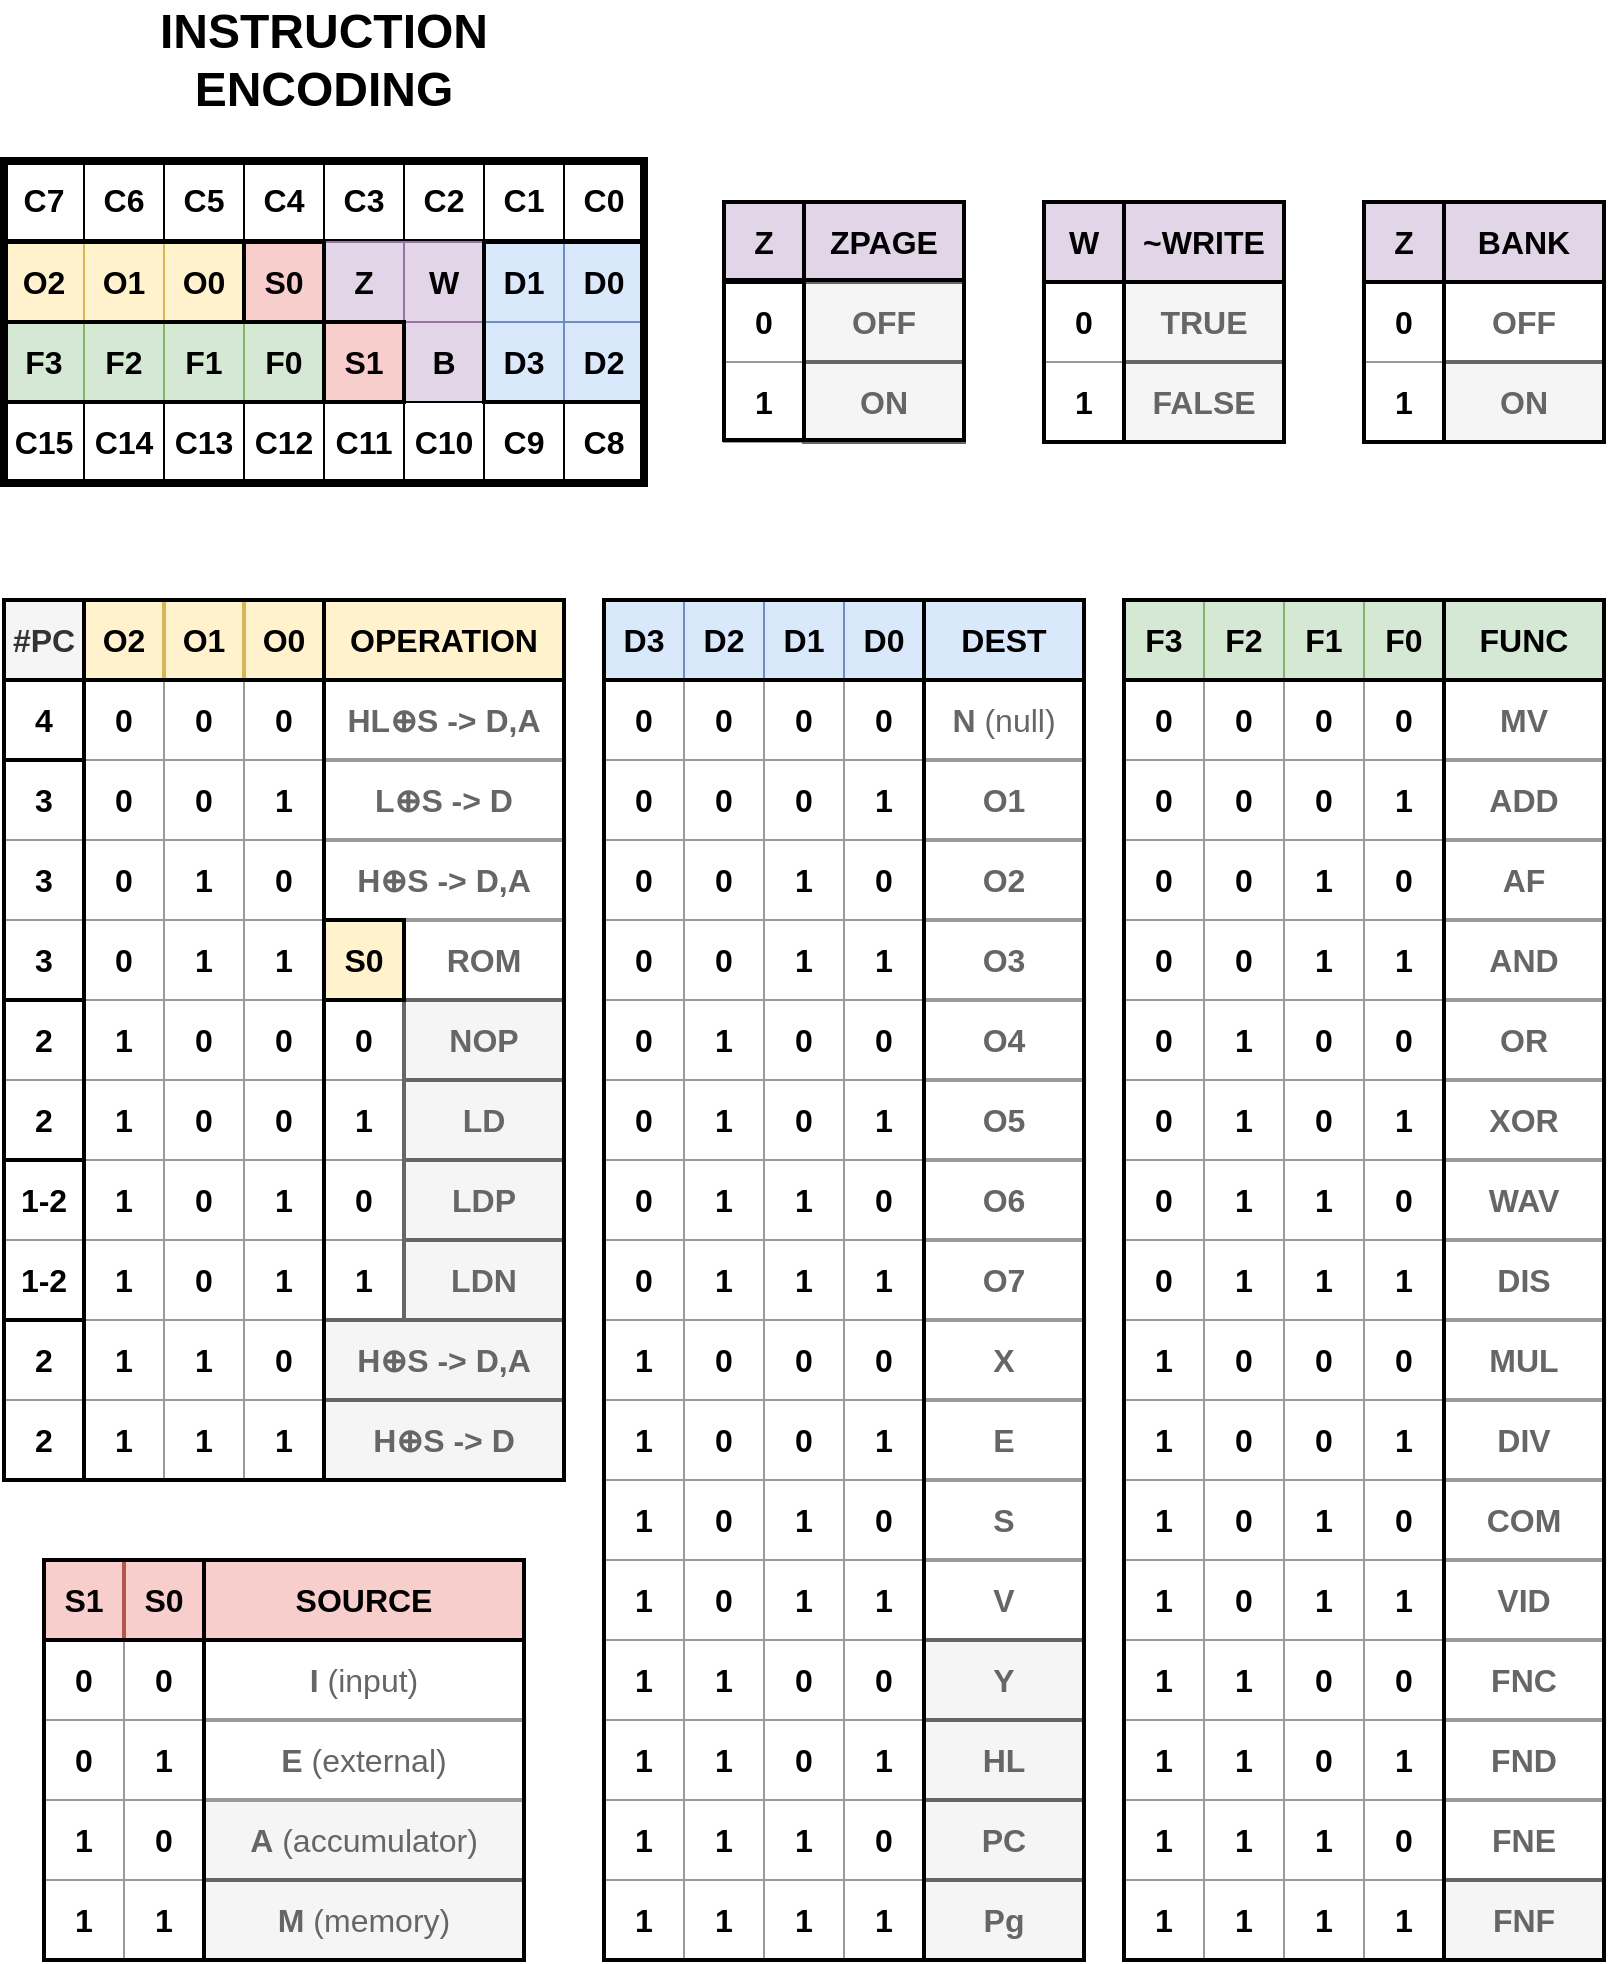 <mxfile version="14.6.13" type="device"><diagram id="WLM8tacOBoeSzn23D2Gb" name="Page-1"><mxGraphModel dx="946" dy="600" grid="1" gridSize="10" guides="1" tooltips="1" connect="1" arrows="1" fold="1" page="1" pageScale="1" pageWidth="850" pageHeight="1100" math="0" shadow="0"><root><mxCell id="0"/><mxCell id="1" parent="0"/><mxCell id="paUT9fGi3MDDNMwgJ0b4-333" value="&lt;font style=&quot;font-size: 16px&quot;&gt;&lt;b&gt;#PC&lt;br&gt;&lt;/b&gt;&lt;/font&gt;" style="whiteSpace=wrap;html=1;aspect=fixed;fillColor=#f5f5f5;strokeWidth=2;fontColor=#333333;" parent="1" vertex="1"><mxGeometry x="20" y="340" width="40" height="40" as="geometry"/></mxCell><mxCell id="paUT9fGi3MDDNMwgJ0b4-334" value="&lt;span style=&quot;font-size: 16px&quot;&gt;&lt;b&gt;4&lt;/b&gt;&lt;/span&gt;" style="whiteSpace=wrap;html=1;aspect=fixed;strokeWidth=2;" parent="1" vertex="1"><mxGeometry x="20" y="380" width="40" height="40" as="geometry"/></mxCell><mxCell id="paUT9fGi3MDDNMwgJ0b4-335" value="&lt;span style=&quot;font-size: 16px&quot;&gt;&lt;b&gt;3&lt;/b&gt;&lt;/span&gt;" style="whiteSpace=wrap;html=1;aspect=fixed;strokeWidth=1;strokeColor=#999999;" parent="1" vertex="1"><mxGeometry x="20" y="460" width="40" height="40" as="geometry"/></mxCell><mxCell id="paUT9fGi3MDDNMwgJ0b4-336" value="&lt;span style=&quot;font-size: 16px&quot;&gt;&lt;b&gt;3&lt;/b&gt;&lt;/span&gt;" style="whiteSpace=wrap;html=1;aspect=fixed;strokeWidth=1;strokeColor=#999999;" parent="1" vertex="1"><mxGeometry x="20" y="500" width="40" height="40" as="geometry"/></mxCell><mxCell id="paUT9fGi3MDDNMwgJ0b4-337" value="&lt;span style=&quot;font-size: 16px&quot;&gt;&lt;b&gt;3&lt;/b&gt;&lt;/span&gt;" style="whiteSpace=wrap;html=1;aspect=fixed;strokeWidth=1;strokeColor=#999999;" parent="1" vertex="1"><mxGeometry x="20" y="420" width="40" height="40" as="geometry"/></mxCell><mxCell id="paUT9fGi3MDDNMwgJ0b4-338" value="&lt;span style=&quot;font-size: 16px&quot;&gt;&lt;b&gt;2&lt;/b&gt;&lt;/span&gt;" style="whiteSpace=wrap;html=1;aspect=fixed;strokeWidth=1;strokeColor=#999999;" parent="1" vertex="1"><mxGeometry x="20" y="540" width="40" height="40" as="geometry"/></mxCell><mxCell id="paUT9fGi3MDDNMwgJ0b4-339" value="&lt;span style=&quot;font-size: 16px&quot;&gt;&lt;b&gt;1-2&lt;/b&gt;&lt;/span&gt;" style="whiteSpace=wrap;html=1;aspect=fixed;strokeWidth=1;strokeColor=#999999;" parent="1" vertex="1"><mxGeometry x="20" y="620" width="40" height="40" as="geometry"/></mxCell><mxCell id="paUT9fGi3MDDNMwgJ0b4-340" value="&lt;span style=&quot;font-size: 16px&quot;&gt;&lt;b&gt;2&lt;/b&gt;&lt;/span&gt;" style="whiteSpace=wrap;html=1;aspect=fixed;strokeWidth=1;strokeColor=#999999;" parent="1" vertex="1"><mxGeometry x="20" y="700" width="40" height="40" as="geometry"/></mxCell><mxCell id="paUT9fGi3MDDNMwgJ0b4-341" value="&lt;span style=&quot;font-size: 16px&quot;&gt;&lt;b&gt;2&lt;/b&gt;&lt;/span&gt;" style="whiteSpace=wrap;html=1;aspect=fixed;strokeWidth=1;strokeColor=#999999;" parent="1" vertex="1"><mxGeometry x="20" y="740" width="40" height="40" as="geometry"/></mxCell><mxCell id="paUT9fGi3MDDNMwgJ0b4-342" value="&lt;span style=&quot;font-size: 16px&quot;&gt;&lt;b&gt;1-2&lt;/b&gt;&lt;/span&gt;" style="whiteSpace=wrap;html=1;aspect=fixed;strokeWidth=1;strokeColor=#999999;" parent="1" vertex="1"><mxGeometry x="20" y="660" width="40" height="40" as="geometry"/></mxCell><mxCell id="paUT9fGi3MDDNMwgJ0b4-343" value="&lt;span style=&quot;font-size: 16px&quot;&gt;&lt;b&gt;2&lt;/b&gt;&lt;/span&gt;" style="whiteSpace=wrap;html=1;aspect=fixed;strokeWidth=1;strokeColor=#999999;" parent="1" vertex="1"><mxGeometry x="20" y="580" width="40" height="40" as="geometry"/></mxCell><mxCell id="paUT9fGi3MDDNMwgJ0b4-148" value="&lt;span style=&quot;font-size: 16px&quot;&gt;&lt;b&gt;0&lt;/b&gt;&lt;/span&gt;" style="whiteSpace=wrap;html=1;aspect=fixed;strokeWidth=1;strokeColor=#999999;" parent="1" vertex="1"><mxGeometry x="180" y="540" width="40" height="40" as="geometry"/></mxCell><mxCell id="paUT9fGi3MDDNMwgJ0b4-149" value="&lt;span style=&quot;font-size: 16px&quot;&gt;&lt;b&gt;1&lt;/b&gt;&lt;/span&gt;" style="whiteSpace=wrap;html=1;aspect=fixed;strokeWidth=1;strokeColor=#999999;" parent="1" vertex="1"><mxGeometry x="180" y="580" width="40" height="40" as="geometry"/></mxCell><mxCell id="paUT9fGi3MDDNMwgJ0b4-150" value="&lt;span style=&quot;font-size: 16px&quot;&gt;&lt;b&gt;0&lt;/b&gt;&lt;/span&gt;" style="whiteSpace=wrap;html=1;aspect=fixed;strokeWidth=1;strokeColor=#999999;" parent="1" vertex="1"><mxGeometry x="180" y="620" width="40" height="40" as="geometry"/></mxCell><mxCell id="paUT9fGi3MDDNMwgJ0b4-151" value="&lt;span style=&quot;font-size: 16px&quot;&gt;&lt;b&gt;1&lt;/b&gt;&lt;/span&gt;" style="whiteSpace=wrap;html=1;aspect=fixed;strokeWidth=1;strokeColor=#999999;" parent="1" vertex="1"><mxGeometry x="180" y="660" width="40" height="40" as="geometry"/></mxCell><mxCell id="YBl7ItE7xwTwLgU0c0KZ-12" value="&lt;font style=&quot;font-size: 16px&quot;&gt;&lt;b&gt;C1&lt;br&gt;&lt;/b&gt;&lt;/font&gt;" style="whiteSpace=wrap;html=1;aspect=fixed;strokeWidth=1;" parent="1" vertex="1"><mxGeometry x="260" y="120" width="40" height="40" as="geometry"/></mxCell><mxCell id="YBl7ItE7xwTwLgU0c0KZ-33" value="&lt;font style=&quot;font-size: 16px&quot;&gt;&lt;b&gt;C0&lt;/b&gt;&lt;/font&gt;" style="whiteSpace=wrap;html=1;aspect=fixed;strokeWidth=1;" parent="1" vertex="1"><mxGeometry x="300" y="120" width="40" height="40" as="geometry"/></mxCell><mxCell id="YBl7ItE7xwTwLgU0c0KZ-34" value="&lt;font style=&quot;font-size: 16px&quot;&gt;&lt;b&gt;C3&lt;br&gt;&lt;/b&gt;&lt;/font&gt;" style="whiteSpace=wrap;html=1;aspect=fixed;strokeWidth=1;" parent="1" vertex="1"><mxGeometry x="180" y="120" width="40" height="40" as="geometry"/></mxCell><mxCell id="YBl7ItE7xwTwLgU0c0KZ-35" value="&lt;font style=&quot;font-size: 16px&quot;&gt;&lt;b&gt;C2&lt;/b&gt;&lt;/font&gt;" style="whiteSpace=wrap;html=1;aspect=fixed;strokeWidth=1;" parent="1" vertex="1"><mxGeometry x="220" y="120" width="40" height="40" as="geometry"/></mxCell><mxCell id="YBl7ItE7xwTwLgU0c0KZ-36" value="&lt;font style=&quot;font-size: 16px&quot;&gt;&lt;b&gt;C5&lt;br&gt;&lt;/b&gt;&lt;/font&gt;" style="whiteSpace=wrap;html=1;aspect=fixed;strokeWidth=1;" parent="1" vertex="1"><mxGeometry x="100" y="120" width="40" height="40" as="geometry"/></mxCell><mxCell id="YBl7ItE7xwTwLgU0c0KZ-37" value="&lt;font style=&quot;font-size: 16px&quot;&gt;&lt;b&gt;C4&lt;/b&gt;&lt;/font&gt;" style="whiteSpace=wrap;html=1;aspect=fixed;strokeWidth=1;" parent="1" vertex="1"><mxGeometry x="140" y="120" width="40" height="40" as="geometry"/></mxCell><mxCell id="YBl7ItE7xwTwLgU0c0KZ-38" value="&lt;font style=&quot;font-size: 16px&quot;&gt;&lt;b&gt;C7&lt;br&gt;&lt;/b&gt;&lt;/font&gt;" style="whiteSpace=wrap;html=1;aspect=fixed;strokeWidth=1;" parent="1" vertex="1"><mxGeometry x="20" y="120" width="40" height="40" as="geometry"/></mxCell><mxCell id="YBl7ItE7xwTwLgU0c0KZ-39" value="&lt;font style=&quot;font-size: 16px&quot;&gt;&lt;b&gt;C6&lt;/b&gt;&lt;/font&gt;" style="whiteSpace=wrap;html=1;aspect=fixed;strokeWidth=1;" parent="1" vertex="1"><mxGeometry x="60" y="120" width="40" height="40" as="geometry"/></mxCell><mxCell id="YBl7ItE7xwTwLgU0c0KZ-40" value="&lt;font style=&quot;font-size: 16px&quot;&gt;&lt;b&gt;C9&lt;br&gt;&lt;/b&gt;&lt;/font&gt;" style="whiteSpace=wrap;html=1;aspect=fixed;strokeWidth=1;" parent="1" vertex="1"><mxGeometry x="260" y="241" width="40" height="40" as="geometry"/></mxCell><mxCell id="YBl7ItE7xwTwLgU0c0KZ-41" value="&lt;font style=&quot;font-size: 16px&quot;&gt;&lt;b&gt;C8&lt;/b&gt;&lt;/font&gt;" style="whiteSpace=wrap;html=1;aspect=fixed;strokeWidth=1;" parent="1" vertex="1"><mxGeometry x="300" y="241" width="40" height="40" as="geometry"/></mxCell><mxCell id="YBl7ItE7xwTwLgU0c0KZ-42" value="&lt;font style=&quot;font-size: 16px&quot;&gt;&lt;b&gt;C11&lt;br&gt;&lt;/b&gt;&lt;/font&gt;" style="whiteSpace=wrap;html=1;aspect=fixed;strokeWidth=1;" parent="1" vertex="1"><mxGeometry x="180" y="241" width="40" height="40" as="geometry"/></mxCell><mxCell id="YBl7ItE7xwTwLgU0c0KZ-43" value="&lt;font style=&quot;font-size: 16px&quot;&gt;&lt;b&gt;C10&lt;/b&gt;&lt;/font&gt;" style="whiteSpace=wrap;html=1;aspect=fixed;strokeWidth=1;" parent="1" vertex="1"><mxGeometry x="220" y="241" width="40" height="40" as="geometry"/></mxCell><mxCell id="YBl7ItE7xwTwLgU0c0KZ-44" value="&lt;font style=&quot;font-size: 16px&quot;&gt;&lt;b&gt;C13&lt;br&gt;&lt;/b&gt;&lt;/font&gt;" style="whiteSpace=wrap;html=1;aspect=fixed;strokeWidth=1;" parent="1" vertex="1"><mxGeometry x="100" y="241" width="40" height="40" as="geometry"/></mxCell><mxCell id="YBl7ItE7xwTwLgU0c0KZ-45" value="&lt;font style=&quot;font-size: 16px&quot;&gt;&lt;b&gt;C12&lt;/b&gt;&lt;/font&gt;" style="whiteSpace=wrap;html=1;aspect=fixed;strokeWidth=1;" parent="1" vertex="1"><mxGeometry x="140" y="241" width="40" height="40" as="geometry"/></mxCell><mxCell id="YBl7ItE7xwTwLgU0c0KZ-46" value="&lt;font style=&quot;font-size: 16px&quot;&gt;&lt;b&gt;C15&lt;br&gt;&lt;/b&gt;&lt;/font&gt;" style="whiteSpace=wrap;html=1;aspect=fixed;strokeWidth=1;" parent="1" vertex="1"><mxGeometry x="20" y="241" width="40" height="40" as="geometry"/></mxCell><mxCell id="YBl7ItE7xwTwLgU0c0KZ-47" value="&lt;font style=&quot;font-size: 16px&quot;&gt;&lt;b&gt;C14&lt;/b&gt;&lt;/font&gt;" style="whiteSpace=wrap;html=1;aspect=fixed;strokeWidth=1;" parent="1" vertex="1"><mxGeometry x="60" y="241" width="40" height="40" as="geometry"/></mxCell><mxCell id="YBl7ItE7xwTwLgU0c0KZ-48" value="&lt;font style=&quot;font-size: 16px&quot;&gt;&lt;b&gt;D1&lt;br&gt;&lt;/b&gt;&lt;/font&gt;" style="whiteSpace=wrap;html=1;aspect=fixed;fillColor=#dae8fc;strokeColor=#6c8ebf;strokeWidth=1;" parent="1" vertex="1"><mxGeometry x="260" y="161" width="40" height="40" as="geometry"/></mxCell><mxCell id="YBl7ItE7xwTwLgU0c0KZ-49" value="&lt;font style=&quot;font-size: 16px&quot;&gt;&lt;b&gt;D0&lt;/b&gt;&lt;/font&gt;" style="whiteSpace=wrap;html=1;aspect=fixed;fillColor=#dae8fc;strokeColor=#6c8ebf;strokeWidth=1;" parent="1" vertex="1"><mxGeometry x="300" y="161" width="40" height="40" as="geometry"/></mxCell><mxCell id="YBl7ItE7xwTwLgU0c0KZ-50" value="&lt;font style=&quot;font-size: 16px&quot;&gt;&lt;b&gt;W&lt;br&gt;&lt;/b&gt;&lt;/font&gt;" style="whiteSpace=wrap;html=1;aspect=fixed;fillColor=#e1d5e7;strokeColor=#9673a6;strokeWidth=1;" parent="1" vertex="1"><mxGeometry x="220" y="161" width="40" height="40" as="geometry"/></mxCell><mxCell id="YBl7ItE7xwTwLgU0c0KZ-52" value="&lt;font style=&quot;font-size: 16px&quot;&gt;&lt;b&gt;O0&lt;br&gt;&lt;/b&gt;&lt;/font&gt;" style="whiteSpace=wrap;html=1;aspect=fixed;fillColor=#fff2cc;strokeColor=#d6b656;strokeWidth=1;" parent="1" vertex="1"><mxGeometry x="100" y="161" width="40" height="40" as="geometry"/></mxCell><mxCell id="YBl7ItE7xwTwLgU0c0KZ-53" value="&lt;font style=&quot;font-size: 16px&quot;&gt;&lt;b&gt;Z&lt;/b&gt;&lt;/font&gt;" style="whiteSpace=wrap;html=1;aspect=fixed;fillColor=#e1d5e7;strokeColor=#9673a6;strokeWidth=1;" parent="1" vertex="1"><mxGeometry x="180" y="161" width="40" height="40" as="geometry"/></mxCell><mxCell id="YBl7ItE7xwTwLgU0c0KZ-54" value="&lt;font style=&quot;font-size: 16px&quot;&gt;&lt;b&gt;O2&lt;br&gt;&lt;/b&gt;&lt;/font&gt;" style="whiteSpace=wrap;html=1;aspect=fixed;fillColor=#fff2cc;strokeColor=#d6b656;strokeWidth=1;" parent="1" vertex="1"><mxGeometry x="20" y="161" width="40" height="40" as="geometry"/></mxCell><mxCell id="YBl7ItE7xwTwLgU0c0KZ-55" value="&lt;font style=&quot;font-size: 16px&quot;&gt;&lt;b&gt;O1&lt;/b&gt;&lt;/font&gt;" style="whiteSpace=wrap;html=1;aspect=fixed;fillColor=#fff2cc;strokeColor=#d6b656;strokeWidth=1;" parent="1" vertex="1"><mxGeometry x="60" y="161" width="40" height="40" as="geometry"/></mxCell><mxCell id="YBl7ItE7xwTwLgU0c0KZ-56" value="&lt;font style=&quot;font-size: 16px&quot;&gt;&lt;b&gt;D3&lt;br&gt;&lt;/b&gt;&lt;/font&gt;" style="whiteSpace=wrap;html=1;aspect=fixed;fillColor=#dae8fc;strokeColor=#6c8ebf;strokeWidth=1;" parent="1" vertex="1"><mxGeometry x="260" y="201" width="40" height="40" as="geometry"/></mxCell><mxCell id="YBl7ItE7xwTwLgU0c0KZ-57" value="&lt;font style=&quot;font-size: 16px&quot;&gt;&lt;b&gt;D2&lt;/b&gt;&lt;/font&gt;" style="whiteSpace=wrap;html=1;aspect=fixed;fillColor=#dae8fc;strokeColor=#6c8ebf;strokeWidth=1;" parent="1" vertex="1"><mxGeometry x="300" y="201" width="40" height="40" as="geometry"/></mxCell><mxCell id="YBl7ItE7xwTwLgU0c0KZ-58" value="&lt;font style=&quot;font-size: 16px&quot;&gt;&lt;b&gt;B&lt;br&gt;&lt;/b&gt;&lt;/font&gt;" style="whiteSpace=wrap;html=1;aspect=fixed;fillColor=#e1d5e7;strokeColor=#9673a6;strokeWidth=1;" parent="1" vertex="1"><mxGeometry x="220" y="201" width="40" height="40" as="geometry"/></mxCell><mxCell id="YBl7ItE7xwTwLgU0c0KZ-59" value="&lt;font style=&quot;font-size: 16px&quot;&gt;&lt;b&gt;S1&lt;/b&gt;&lt;/font&gt;" style="whiteSpace=wrap;html=1;aspect=fixed;fillColor=#f8cecc;strokeColor=#000000;direction=south;strokeWidth=2;" parent="1" vertex="1"><mxGeometry x="180" y="201" width="40" height="40" as="geometry"/></mxCell><mxCell id="YBl7ItE7xwTwLgU0c0KZ-60" value="&lt;font style=&quot;font-size: 16px&quot;&gt;&lt;b&gt;F1&lt;br&gt;&lt;/b&gt;&lt;/font&gt;" style="whiteSpace=wrap;html=1;aspect=fixed;fillColor=#d5e8d4;strokeColor=#82b366;strokeWidth=1;" parent="1" vertex="1"><mxGeometry x="100" y="201" width="40" height="40" as="geometry"/></mxCell><mxCell id="YBl7ItE7xwTwLgU0c0KZ-61" value="&lt;font style=&quot;font-size: 16px&quot;&gt;&lt;b&gt;F0&lt;/b&gt;&lt;/font&gt;" style="whiteSpace=wrap;html=1;aspect=fixed;fillColor=#d5e8d4;strokeColor=#82b366;strokeWidth=1;" parent="1" vertex="1"><mxGeometry x="140" y="201" width="40" height="40" as="geometry"/></mxCell><mxCell id="YBl7ItE7xwTwLgU0c0KZ-62" value="&lt;font style=&quot;font-size: 16px&quot;&gt;&lt;b&gt;F3&lt;br&gt;&lt;/b&gt;&lt;/font&gt;" style="whiteSpace=wrap;html=1;aspect=fixed;fillColor=#d5e8d4;strokeColor=#82b366;strokeWidth=1;" parent="1" vertex="1"><mxGeometry x="20" y="201" width="40" height="40" as="geometry"/></mxCell><mxCell id="YBl7ItE7xwTwLgU0c0KZ-63" value="&lt;font style=&quot;font-size: 16px&quot;&gt;&lt;b&gt;F2&lt;/b&gt;&lt;/font&gt;" style="whiteSpace=wrap;html=1;aspect=fixed;fillColor=#d5e8d4;strokeColor=#82b366;strokeWidth=1;" parent="1" vertex="1"><mxGeometry x="60" y="201" width="40" height="40" as="geometry"/></mxCell><mxCell id="YBl7ItE7xwTwLgU0c0KZ-51" value="&lt;span style=&quot;font-size: 16px&quot;&gt;&lt;b&gt;S0&lt;/b&gt;&lt;/span&gt;" style="whiteSpace=wrap;html=1;aspect=fixed;fillColor=#f8cecc;strokeColor=#000000;strokeWidth=2;" parent="1" vertex="1"><mxGeometry x="140" y="161" width="40" height="40" as="geometry"/></mxCell><mxCell id="Yu5WKpV7KBeslm8zVx_P-2" value="" style="endArrow=none;html=1;strokeWidth=1;entryX=1;entryY=1;entryDx=0;entryDy=0;entryPerimeter=0;" parent="1" edge="1"><mxGeometry width="50" height="50" relative="1" as="geometry"><mxPoint x="220" y="241" as="sourcePoint"/><mxPoint x="260" y="241" as="targetPoint"/></mxGeometry></mxCell><mxCell id="YBl7ItE7xwTwLgU0c0KZ-71" value="" style="endArrow=none;html=1;strokeWidth=1;" parent="1" edge="1"><mxGeometry width="50" height="50" relative="1" as="geometry"><mxPoint x="180" y="160" as="sourcePoint"/><mxPoint x="260" y="160" as="targetPoint"/></mxGeometry></mxCell><mxCell id="YBl7ItE7xwTwLgU0c0KZ-68" value="" style="rounded=0;whiteSpace=wrap;html=1;strokeColor=#000000;fillColor=none;strokeWidth=2;" parent="1" vertex="1"><mxGeometry x="260" y="161" width="80" height="80" as="geometry"/></mxCell><mxCell id="YBl7ItE7xwTwLgU0c0KZ-65" value="" style="rounded=0;whiteSpace=wrap;html=1;strokeColor=#000000;fillColor=none;strokeWidth=2;" parent="1" vertex="1"><mxGeometry x="20" y="201" width="160" height="40" as="geometry"/></mxCell><mxCell id="YBl7ItE7xwTwLgU0c0KZ-66" value="" style="rounded=0;whiteSpace=wrap;html=1;strokeColor=#000000;fillColor=none;strokeWidth=2;" parent="1" vertex="1"><mxGeometry x="20" y="161" width="120" height="40" as="geometry"/></mxCell><mxCell id="paUT9fGi3MDDNMwgJ0b4-3" value="&lt;font style=&quot;font-size: 16px&quot;&gt;&lt;b&gt;O0&lt;br&gt;&lt;/b&gt;&lt;/font&gt;" style="whiteSpace=wrap;html=1;aspect=fixed;fillColor=#fff2cc;strokeColor=#d6b656;strokeWidth=2;" parent="1" vertex="1"><mxGeometry x="140" y="340" width="40" height="40" as="geometry"/></mxCell><mxCell id="paUT9fGi3MDDNMwgJ0b4-4" value="&lt;font style=&quot;font-size: 16px&quot;&gt;&lt;b&gt;O2&lt;br&gt;&lt;/b&gt;&lt;/font&gt;" style="whiteSpace=wrap;html=1;aspect=fixed;fillColor=#fff2cc;strokeColor=#d6b656;strokeWidth=2;" parent="1" vertex="1"><mxGeometry x="60" y="340" width="40" height="40" as="geometry"/></mxCell><mxCell id="paUT9fGi3MDDNMwgJ0b4-5" value="&lt;font style=&quot;font-size: 16px&quot;&gt;&lt;b&gt;O1&lt;/b&gt;&lt;/font&gt;" style="whiteSpace=wrap;html=1;aspect=fixed;fillColor=#fff2cc;strokeColor=#d6b656;strokeWidth=2;" parent="1" vertex="1"><mxGeometry x="100" y="340" width="40" height="40" as="geometry"/></mxCell><mxCell id="paUT9fGi3MDDNMwgJ0b4-7" value="&lt;span style=&quot;font-size: 16px&quot;&gt;&lt;b&gt;S0&lt;/b&gt;&lt;/span&gt;" style="whiteSpace=wrap;html=1;aspect=fixed;fillColor=#f8cecc;strokeColor=#b85450;strokeWidth=2;" parent="1" vertex="1"><mxGeometry x="80" y="820" width="40" height="40" as="geometry"/></mxCell><mxCell id="paUT9fGi3MDDNMwgJ0b4-8" value="&lt;font style=&quot;font-size: 16px&quot;&gt;&lt;b&gt;S1&lt;/b&gt;&lt;/font&gt;" style="whiteSpace=wrap;html=1;aspect=fixed;fillColor=#f8cecc;strokeColor=#b85450;direction=south;strokeWidth=2;" parent="1" vertex="1"><mxGeometry x="40" y="820" width="40" height="40" as="geometry"/></mxCell><mxCell id="paUT9fGi3MDDNMwgJ0b4-10" value="&lt;font style=&quot;font-size: 16px&quot;&gt;&lt;b&gt;D1&lt;br&gt;&lt;/b&gt;&lt;/font&gt;" style="whiteSpace=wrap;html=1;aspect=fixed;fillColor=#dae8fc;strokeColor=#6c8ebf;strokeWidth=1;" parent="1" vertex="1"><mxGeometry x="400" y="340" width="40" height="40" as="geometry"/></mxCell><mxCell id="paUT9fGi3MDDNMwgJ0b4-11" value="&lt;font style=&quot;font-size: 16px&quot;&gt;&lt;b&gt;D0&lt;/b&gt;&lt;/font&gt;" style="whiteSpace=wrap;html=1;aspect=fixed;fillColor=#dae8fc;strokeColor=#6c8ebf;strokeWidth=1;" parent="1" vertex="1"><mxGeometry x="440" y="340" width="40" height="40" as="geometry"/></mxCell><mxCell id="paUT9fGi3MDDNMwgJ0b4-12" value="&lt;font style=&quot;font-size: 16px&quot;&gt;&lt;b&gt;D3&lt;br&gt;&lt;/b&gt;&lt;/font&gt;" style="whiteSpace=wrap;html=1;aspect=fixed;fillColor=#dae8fc;strokeColor=#6c8ebf;strokeWidth=1;" parent="1" vertex="1"><mxGeometry x="320" y="340" width="40" height="40" as="geometry"/></mxCell><mxCell id="paUT9fGi3MDDNMwgJ0b4-13" value="&lt;font style=&quot;font-size: 16px&quot;&gt;&lt;b&gt;D2&lt;/b&gt;&lt;/font&gt;" style="whiteSpace=wrap;html=1;aspect=fixed;fillColor=#dae8fc;strokeColor=#6c8ebf;strokeWidth=1;" parent="1" vertex="1"><mxGeometry x="360" y="340" width="40" height="40" as="geometry"/></mxCell><mxCell id="paUT9fGi3MDDNMwgJ0b4-16" value="" style="rounded=0;whiteSpace=wrap;html=1;strokeColor=#000000;fillColor=none;strokeWidth=2;" parent="1" vertex="1"><mxGeometry x="40" y="820" width="80" height="40" as="geometry"/></mxCell><mxCell id="paUT9fGi3MDDNMwgJ0b4-152" value="&lt;span style=&quot;font-size: 16px&quot;&gt;&lt;b&gt;0&lt;/b&gt;&lt;/span&gt;" style="whiteSpace=wrap;html=1;aspect=fixed;strokeWidth=1;strokeColor=#999999;" parent="1" vertex="1"><mxGeometry x="40" y="860" width="40" height="40" as="geometry"/></mxCell><mxCell id="paUT9fGi3MDDNMwgJ0b4-153" value="&lt;span style=&quot;font-size: 16px&quot;&gt;&lt;b&gt;1&lt;/b&gt;&lt;/span&gt;" style="whiteSpace=wrap;html=1;aspect=fixed;strokeWidth=1;strokeColor=#999999;" parent="1" vertex="1"><mxGeometry x="40" y="940" width="40" height="40" as="geometry"/></mxCell><mxCell id="paUT9fGi3MDDNMwgJ0b4-154" value="&lt;span style=&quot;font-size: 16px&quot;&gt;&lt;b&gt;1&lt;/b&gt;&lt;/span&gt;" style="whiteSpace=wrap;html=1;aspect=fixed;strokeWidth=1;strokeColor=#999999;" parent="1" vertex="1"><mxGeometry x="40" y="980" width="40" height="40" as="geometry"/></mxCell><mxCell id="paUT9fGi3MDDNMwgJ0b4-155" value="&lt;span style=&quot;font-size: 16px&quot;&gt;&lt;b&gt;0&lt;/b&gt;&lt;/span&gt;" style="whiteSpace=wrap;html=1;aspect=fixed;strokeWidth=1;strokeColor=#999999;" parent="1" vertex="1"><mxGeometry x="40" y="900" width="40" height="40" as="geometry"/></mxCell><mxCell id="paUT9fGi3MDDNMwgJ0b4-156" value="&lt;span style=&quot;font-size: 16px&quot;&gt;&lt;b&gt;0&lt;/b&gt;&lt;/span&gt;" style="whiteSpace=wrap;html=1;aspect=fixed;strokeWidth=1;strokeColor=#999999;" parent="1" vertex="1"><mxGeometry x="80" y="860" width="40" height="40" as="geometry"/></mxCell><mxCell id="paUT9fGi3MDDNMwgJ0b4-157" value="&lt;span style=&quot;font-size: 16px&quot;&gt;&lt;b&gt;1&lt;/b&gt;&lt;/span&gt;" style="whiteSpace=wrap;html=1;aspect=fixed;strokeWidth=1;strokeColor=#999999;" parent="1" vertex="1"><mxGeometry x="80" y="900" width="40" height="40" as="geometry"/></mxCell><mxCell id="paUT9fGi3MDDNMwgJ0b4-158" value="&lt;span style=&quot;font-size: 16px&quot;&gt;&lt;b&gt;0&lt;/b&gt;&lt;/span&gt;" style="whiteSpace=wrap;html=1;aspect=fixed;strokeWidth=1;strokeColor=#999999;" parent="1" vertex="1"><mxGeometry x="80" y="940" width="40" height="40" as="geometry"/></mxCell><mxCell id="paUT9fGi3MDDNMwgJ0b4-159" value="&lt;span style=&quot;font-size: 16px&quot;&gt;&lt;b&gt;1&lt;/b&gt;&lt;/span&gt;" style="whiteSpace=wrap;html=1;aspect=fixed;strokeWidth=1;strokeColor=#999999;" parent="1" vertex="1"><mxGeometry x="80" y="980" width="40" height="40" as="geometry"/></mxCell><mxCell id="paUT9fGi3MDDNMwgJ0b4-162" value="&lt;font color=&quot;#666666&quot;&gt;&lt;font style=&quot;font-size: 16px&quot;&gt;&lt;b&gt;HL&lt;/b&gt;&lt;/font&gt;&lt;font size=&quot;1&quot;&gt;&lt;b style=&quot;font-size: 16px&quot;&gt;⊕&lt;/b&gt;&lt;/font&gt;&lt;font style=&quot;font-size: 16px&quot;&gt;&lt;b&gt;S -&amp;gt; D,A&lt;/b&gt;&lt;/font&gt;&lt;/font&gt;" style="rounded=0;whiteSpace=wrap;html=1;strokeWidth=2;strokeColor=#999999;" parent="1" vertex="1"><mxGeometry x="180" y="380" width="120" height="40" as="geometry"/></mxCell><mxCell id="paUT9fGi3MDDNMwgJ0b4-17" value="&lt;b&gt;&lt;font style=&quot;font-size: 16px&quot;&gt;OPERATION&lt;/font&gt;&lt;/b&gt;" style="rounded=0;whiteSpace=wrap;html=1;fillColor=#fff2cc;strokeWidth=2;" parent="1" vertex="1"><mxGeometry x="180" y="340" width="120" height="40" as="geometry"/></mxCell><mxCell id="paUT9fGi3MDDNMwgJ0b4-163" value="&lt;font color=&quot;#666666&quot;&gt;&lt;b style=&quot;font-size: 16px&quot;&gt;L&lt;/b&gt;&lt;b style=&quot;font-size: 16px&quot;&gt;⊕&lt;/b&gt;&lt;b style=&quot;font-size: 16px&quot;&gt;S -&amp;gt; D&lt;/b&gt;&lt;/font&gt;" style="rounded=0;whiteSpace=wrap;html=1;strokeWidth=2;strokeColor=#999999;" parent="1" vertex="1"><mxGeometry x="180" y="420" width="120" height="40" as="geometry"/></mxCell><mxCell id="paUT9fGi3MDDNMwgJ0b4-164" value="&lt;font color=&quot;#666666&quot;&gt;&lt;span style=&quot;font-size: 16px&quot;&gt;&lt;b&gt;H&lt;/b&gt;&lt;/span&gt;&lt;b style=&quot;font-size: 16px&quot;&gt;⊕&lt;/b&gt;&lt;span style=&quot;font-size: 16px&quot;&gt;&lt;b&gt;S -&amp;gt; D,A&lt;/b&gt;&lt;/span&gt;&lt;/font&gt;" style="rounded=0;whiteSpace=wrap;html=1;strokeWidth=2;strokeColor=#999999;" parent="1" vertex="1"><mxGeometry x="180" y="460" width="120" height="40" as="geometry"/></mxCell><mxCell id="paUT9fGi3MDDNMwgJ0b4-165" value="&lt;font style=&quot;font-size: 16px&quot; color=&quot;#666666&quot;&gt;&lt;b&gt;ROM&lt;/b&gt;&lt;/font&gt;" style="rounded=0;whiteSpace=wrap;html=1;strokeWidth=2;strokeColor=#999999;" parent="1" vertex="1"><mxGeometry x="220" y="500" width="80" height="40" as="geometry"/></mxCell><mxCell id="paUT9fGi3MDDNMwgJ0b4-166" value="&lt;font color=&quot;#666666&quot;&gt;&lt;span style=&quot;font-size: 16px&quot;&gt;&lt;b&gt;NOP&lt;/b&gt;&lt;/span&gt;&lt;/font&gt;&lt;span style=&quot;color: rgba(0 , 0 , 0 , 0) ; font-family: monospace ; font-size: 0px&quot;&gt;%3CmxGraphModel%3E%3Croot%3E%3CmxCell%20id%3D%220%22%2F%3E%3CmxCell%20id%3D%221%22%20parent%3D%220%22%2F%3E%3CmxCell%20id%3D%222%22%20value%3D%22%26lt%3Bfont%20style%3D%26quot%3Bfont-size%3A%2016px%26quot%3B%20color%3D%26quot%3B%23666666%26quot%3B%26gt%3B%26lt%3Bb%26gt%3BALU%26lt%3B%2Fb%26gt%3B%3A%20H%2C%20A%26lt%3B%2Ffont%26gt%3B%22%20style%3D%22rounded%3D0%3BwhiteSpace%3Dwrap%3Bhtml%3D1%3BstrokeWidth%3D2%3BstrokeColor%3D%23999999%3B%22%20vertex%3D%221%22%20parent%3D%221%22%3E%3CmxGeometry%20x%3D%22240%22%20y%3D%22400%22%20width%3D%22160%22%20height%3D%2240%22%20as%3D%22geometry%22%2F%3E%3C%2FmxCell%3E%3C%2Froot%3E%3C%2FmxGraphModel%3E&lt;/span&gt;" style="rounded=0;whiteSpace=wrap;html=1;strokeWidth=2;strokeColor=#666666;fillColor=#f5f5f5;fontColor=#333333;" parent="1" vertex="1"><mxGeometry x="220" y="540" width="80" height="40" as="geometry"/></mxCell><mxCell id="paUT9fGi3MDDNMwgJ0b4-167" value="&lt;font color=&quot;#666666&quot;&gt;&lt;span style=&quot;font-size: 16px&quot;&gt;&lt;b&gt;LD&lt;/b&gt;&lt;/span&gt;&lt;/font&gt;" style="rounded=0;whiteSpace=wrap;html=1;strokeWidth=2;strokeColor=#666666;fillColor=#f5f5f5;fontColor=#333333;" parent="1" vertex="1"><mxGeometry x="220" y="580" width="80" height="40" as="geometry"/></mxCell><mxCell id="paUT9fGi3MDDNMwgJ0b4-168" value="&lt;font color=&quot;#666666&quot;&gt;&lt;span style=&quot;font-size: 16px&quot;&gt;&lt;b&gt;LDP&lt;/b&gt;&lt;/span&gt;&lt;/font&gt;&lt;span style=&quot;color: rgba(0 , 0 , 0 , 0) ; font-family: monospace ; font-size: 0px&quot;&gt;%3CmxGraphModel%3E%3Croot%3E%3CmxCell%20id%3D%220%22%2F%3E%3CmxCell%20id%3D%221%22%20parent%3D%220%22%2F%3E%3CmxCell%20id%3D%222%22%20value%3D%22%26lt%3Bfont%20color%3D%26quot%3B%23666666%26quot%3B%26gt%3B%26lt%3Bspan%20style%3D%26quot%3Bfont-size%3A%2016px%26quot%3B%26gt%3B%26lt%3Bb%26gt%3BLD%26lt%3B%2Fb%26gt%3B%26lt%3B%2Fspan%26gt%3B%26lt%3B%2Ffont%26gt%3B%22%20style%3D%22rounded%3D0%3BwhiteSpace%3Dwrap%3Bhtml%3D1%3BstrokeWidth%3D2%3BstrokeColor%3D%23999999%3B%22%20vertex%3D%221%22%20parent%3D%221%22%3E%3CmxGeometry%20x%3D%22240%22%20y%3D%22520%22%20width%3D%22160%22%20height%3D%2240%22%20as%3D%22geometry%22%2F%3E%3C%2FmxCell%3E%3C%2Froot%3E%3C%2FmxGraphModel%3E&lt;/span&gt;" style="rounded=0;whiteSpace=wrap;html=1;strokeWidth=2;strokeColor=#666666;fillColor=#f5f5f5;fontColor=#333333;" parent="1" vertex="1"><mxGeometry x="220" y="620" width="80" height="40" as="geometry"/></mxCell><mxCell id="paUT9fGi3MDDNMwgJ0b4-169" value="&lt;font color=&quot;#666666&quot;&gt;&lt;span style=&quot;font-size: 16px&quot;&gt;&lt;b&gt;LDN&lt;/b&gt;&lt;/span&gt;&lt;/font&gt;" style="rounded=0;whiteSpace=wrap;html=1;strokeWidth=2;strokeColor=#666666;fillColor=#f5f5f5;fontColor=#333333;" parent="1" vertex="1"><mxGeometry x="220" y="660" width="80" height="40" as="geometry"/></mxCell><mxCell id="paUT9fGi3MDDNMwgJ0b4-171" value="&lt;font color=&quot;#666666&quot;&gt;&lt;span style=&quot;font-size: 16px&quot;&gt;&lt;b&gt;H&lt;/b&gt;&lt;/span&gt;&lt;b style=&quot;font-size: 16px&quot;&gt;⊕S -&amp;gt; D,A&lt;/b&gt;&lt;/font&gt;" style="rounded=0;whiteSpace=wrap;html=1;strokeWidth=2;strokeColor=#666666;fillColor=#f5f5f5;fontColor=#333333;" parent="1" vertex="1"><mxGeometry x="180" y="700" width="120" height="40" as="geometry"/></mxCell><mxCell id="paUT9fGi3MDDNMwgJ0b4-172" value="&lt;font color=&quot;#666666&quot;&gt;&lt;span style=&quot;font-size: 16px&quot;&gt;&lt;b&gt;H&lt;/b&gt;&lt;/span&gt;&lt;b style=&quot;font-size: 16px&quot;&gt;⊕S -&amp;gt; D&lt;/b&gt;&lt;/font&gt;" style="rounded=0;whiteSpace=wrap;html=1;strokeWidth=2;strokeColor=#666666;fillColor=#f5f5f5;fontColor=#333333;" parent="1" vertex="1"><mxGeometry x="180" y="740" width="120" height="40" as="geometry"/></mxCell><mxCell id="paUT9fGi3MDDNMwgJ0b4-19" value="&lt;span style=&quot;font-size: 16px&quot;&gt;&lt;b&gt;0&lt;/b&gt;&lt;/span&gt;" style="whiteSpace=wrap;html=1;aspect=fixed;strokeWidth=1;strokeColor=#999999;" parent="1" vertex="1"><mxGeometry x="140" y="380" width="40" height="40" as="geometry"/></mxCell><mxCell id="paUT9fGi3MDDNMwgJ0b4-20" value="&lt;span style=&quot;font-size: 16px&quot;&gt;&lt;b&gt;0&lt;/b&gt;&lt;/span&gt;" style="whiteSpace=wrap;html=1;aspect=fixed;strokeWidth=1;strokeColor=#999999;" parent="1" vertex="1"><mxGeometry x="100" y="380" width="40" height="40" as="geometry"/></mxCell><mxCell id="paUT9fGi3MDDNMwgJ0b4-21" value="&lt;span style=&quot;font-size: 16px&quot;&gt;&lt;b&gt;0&lt;/b&gt;&lt;/span&gt;" style="whiteSpace=wrap;html=1;aspect=fixed;strokeWidth=1;strokeColor=#999999;" parent="1" vertex="1"><mxGeometry x="60" y="380" width="40" height="40" as="geometry"/></mxCell><mxCell id="paUT9fGi3MDDNMwgJ0b4-24" value="&lt;span style=&quot;font-size: 16px&quot;&gt;&lt;b&gt;1&lt;/b&gt;&lt;/span&gt;" style="whiteSpace=wrap;html=1;aspect=fixed;strokeWidth=1;strokeColor=#999999;" parent="1" vertex="1"><mxGeometry x="140" y="420" width="40" height="40" as="geometry"/></mxCell><mxCell id="paUT9fGi3MDDNMwgJ0b4-25" value="&lt;span style=&quot;font-size: 16px&quot;&gt;&lt;b&gt;0&lt;/b&gt;&lt;/span&gt;" style="whiteSpace=wrap;html=1;aspect=fixed;strokeWidth=1;strokeColor=#999999;" parent="1" vertex="1"><mxGeometry x="100" y="420" width="40" height="40" as="geometry"/></mxCell><mxCell id="paUT9fGi3MDDNMwgJ0b4-26" value="&lt;span style=&quot;font-size: 16px&quot;&gt;&lt;b&gt;1&lt;/b&gt;&lt;/span&gt;" style="whiteSpace=wrap;html=1;aspect=fixed;strokeWidth=1;strokeColor=#999999;" parent="1" vertex="1"><mxGeometry x="100" y="460" width="40" height="40" as="geometry"/></mxCell><mxCell id="paUT9fGi3MDDNMwgJ0b4-27" value="&lt;span style=&quot;font-size: 16px&quot;&gt;&lt;b&gt;0&lt;/b&gt;&lt;/span&gt;" style="whiteSpace=wrap;html=1;aspect=fixed;strokeWidth=1;strokeColor=#999999;" parent="1" vertex="1"><mxGeometry x="140" y="460" width="40" height="40" as="geometry"/></mxCell><mxCell id="paUT9fGi3MDDNMwgJ0b4-28" value="&lt;span style=&quot;font-size: 16px&quot;&gt;&lt;b&gt;1&lt;/b&gt;&lt;/span&gt;" style="whiteSpace=wrap;html=1;aspect=fixed;strokeWidth=1;strokeColor=#999999;" parent="1" vertex="1"><mxGeometry x="140" y="500" width="40" height="40" as="geometry"/></mxCell><mxCell id="paUT9fGi3MDDNMwgJ0b4-29" value="&lt;span style=&quot;font-size: 16px&quot;&gt;&lt;b&gt;0&lt;/b&gt;&lt;/span&gt;" style="whiteSpace=wrap;html=1;aspect=fixed;strokeWidth=1;strokeColor=#999999;" parent="1" vertex="1"><mxGeometry x="140" y="540" width="40" height="40" as="geometry"/></mxCell><mxCell id="paUT9fGi3MDDNMwgJ0b4-30" value="&lt;span style=&quot;font-size: 16px&quot;&gt;&lt;b&gt;1&lt;/b&gt;&lt;/span&gt;" style="whiteSpace=wrap;html=1;aspect=fixed;strokeWidth=1;strokeColor=#999999;" parent="1" vertex="1"><mxGeometry x="140" y="620" width="40" height="40" as="geometry"/></mxCell><mxCell id="paUT9fGi3MDDNMwgJ0b4-31" value="&lt;span style=&quot;font-size: 16px&quot;&gt;&lt;b&gt;0&lt;/b&gt;&lt;/span&gt;" style="whiteSpace=wrap;html=1;aspect=fixed;strokeWidth=1;strokeColor=#999999;" parent="1" vertex="1"><mxGeometry x="140" y="700" width="40" height="40" as="geometry"/></mxCell><mxCell id="paUT9fGi3MDDNMwgJ0b4-32" value="&lt;span style=&quot;font-size: 16px&quot;&gt;&lt;b&gt;1&lt;/b&gt;&lt;/span&gt;" style="whiteSpace=wrap;html=1;aspect=fixed;strokeWidth=1;strokeColor=#999999;" parent="1" vertex="1"><mxGeometry x="140" y="740" width="40" height="40" as="geometry"/></mxCell><mxCell id="paUT9fGi3MDDNMwgJ0b4-33" value="&lt;span style=&quot;font-size: 16px&quot;&gt;&lt;b&gt;1&lt;/b&gt;&lt;/span&gt;" style="whiteSpace=wrap;html=1;aspect=fixed;strokeWidth=1;strokeColor=#999999;" parent="1" vertex="1"><mxGeometry x="100" y="500" width="40" height="40" as="geometry"/></mxCell><mxCell id="paUT9fGi3MDDNMwgJ0b4-34" value="&lt;span style=&quot;font-size: 16px&quot;&gt;&lt;b&gt;0&lt;/b&gt;&lt;/span&gt;" style="whiteSpace=wrap;html=1;aspect=fixed;strokeWidth=1;strokeColor=#999999;" parent="1" vertex="1"><mxGeometry x="100" y="540" width="40" height="40" as="geometry"/></mxCell><mxCell id="paUT9fGi3MDDNMwgJ0b4-35" value="&lt;span style=&quot;font-size: 16px&quot;&gt;&lt;b&gt;0&lt;/b&gt;&lt;/span&gt;" style="whiteSpace=wrap;html=1;aspect=fixed;strokeWidth=1;strokeColor=#999999;" parent="1" vertex="1"><mxGeometry x="100" y="620" width="40" height="40" as="geometry"/></mxCell><mxCell id="paUT9fGi3MDDNMwgJ0b4-36" value="&lt;span style=&quot;font-size: 16px&quot;&gt;&lt;b&gt;1&lt;/b&gt;&lt;/span&gt;" style="whiteSpace=wrap;html=1;aspect=fixed;strokeWidth=1;strokeColor=#999999;" parent="1" vertex="1"><mxGeometry x="100" y="700" width="40" height="40" as="geometry"/></mxCell><mxCell id="paUT9fGi3MDDNMwgJ0b4-37" value="&lt;span style=&quot;font-size: 16px&quot;&gt;&lt;b&gt;1&lt;/b&gt;&lt;/span&gt;" style="whiteSpace=wrap;html=1;aspect=fixed;strokeWidth=1;strokeColor=#999999;" parent="1" vertex="1"><mxGeometry x="100" y="740" width="40" height="40" as="geometry"/></mxCell><mxCell id="paUT9fGi3MDDNMwgJ0b4-38" value="&lt;span style=&quot;font-size: 16px&quot;&gt;&lt;b&gt;0&lt;/b&gt;&lt;/span&gt;" style="whiteSpace=wrap;html=1;aspect=fixed;strokeWidth=1;strokeColor=#999999;" parent="1" vertex="1"><mxGeometry x="60" y="460" width="40" height="40" as="geometry"/></mxCell><mxCell id="paUT9fGi3MDDNMwgJ0b4-39" value="&lt;span style=&quot;font-size: 16px&quot;&gt;&lt;b&gt;0&lt;/b&gt;&lt;/span&gt;" style="whiteSpace=wrap;html=1;aspect=fixed;strokeWidth=1;strokeColor=#999999;" parent="1" vertex="1"><mxGeometry x="60" y="500" width="40" height="40" as="geometry"/></mxCell><mxCell id="paUT9fGi3MDDNMwgJ0b4-40" value="&lt;span style=&quot;font-size: 16px&quot;&gt;&lt;b&gt;0&lt;/b&gt;&lt;/span&gt;" style="whiteSpace=wrap;html=1;aspect=fixed;strokeWidth=1;strokeColor=#999999;" parent="1" vertex="1"><mxGeometry x="60" y="420" width="40" height="40" as="geometry"/></mxCell><mxCell id="paUT9fGi3MDDNMwgJ0b4-41" value="&lt;span style=&quot;font-size: 16px&quot;&gt;&lt;b&gt;1&lt;/b&gt;&lt;/span&gt;" style="whiteSpace=wrap;html=1;aspect=fixed;strokeWidth=1;strokeColor=#999999;" parent="1" vertex="1"><mxGeometry x="60" y="540" width="40" height="40" as="geometry"/></mxCell><mxCell id="paUT9fGi3MDDNMwgJ0b4-42" value="&lt;span style=&quot;font-size: 16px&quot;&gt;&lt;b&gt;1&lt;/b&gt;&lt;/span&gt;" style="whiteSpace=wrap;html=1;aspect=fixed;strokeWidth=1;strokeColor=#999999;" parent="1" vertex="1"><mxGeometry x="60" y="620" width="40" height="40" as="geometry"/></mxCell><mxCell id="paUT9fGi3MDDNMwgJ0b4-43" value="&lt;span style=&quot;font-size: 16px&quot;&gt;&lt;b&gt;1&lt;/b&gt;&lt;/span&gt;" style="whiteSpace=wrap;html=1;aspect=fixed;strokeWidth=1;strokeColor=#999999;" parent="1" vertex="1"><mxGeometry x="60" y="700" width="40" height="40" as="geometry"/></mxCell><mxCell id="paUT9fGi3MDDNMwgJ0b4-44" value="&lt;span style=&quot;font-size: 16px&quot;&gt;&lt;b&gt;1&lt;/b&gt;&lt;/span&gt;" style="whiteSpace=wrap;html=1;aspect=fixed;strokeWidth=1;strokeColor=#999999;" parent="1" vertex="1"><mxGeometry x="60" y="740" width="40" height="40" as="geometry"/></mxCell><mxCell id="paUT9fGi3MDDNMwgJ0b4-139" value="&lt;span style=&quot;font-size: 16px&quot;&gt;&lt;b&gt;1&lt;/b&gt;&lt;/span&gt;" style="whiteSpace=wrap;html=1;aspect=fixed;strokeWidth=1;strokeColor=#999999;" parent="1" vertex="1"><mxGeometry x="140" y="660" width="40" height="40" as="geometry"/></mxCell><mxCell id="paUT9fGi3MDDNMwgJ0b4-140" value="&lt;span style=&quot;font-size: 16px&quot;&gt;&lt;b&gt;0&lt;/b&gt;&lt;/span&gt;" style="whiteSpace=wrap;html=1;aspect=fixed;strokeWidth=1;strokeColor=#999999;" parent="1" vertex="1"><mxGeometry x="100" y="660" width="40" height="40" as="geometry"/></mxCell><mxCell id="paUT9fGi3MDDNMwgJ0b4-141" value="&lt;span style=&quot;font-size: 16px&quot;&gt;&lt;b&gt;1&lt;/b&gt;&lt;/span&gt;" style="whiteSpace=wrap;html=1;aspect=fixed;strokeWidth=1;strokeColor=#999999;" parent="1" vertex="1"><mxGeometry x="60" y="660" width="40" height="40" as="geometry"/></mxCell><mxCell id="paUT9fGi3MDDNMwgJ0b4-142" value="&lt;span style=&quot;font-size: 16px&quot;&gt;&lt;b&gt;0&lt;/b&gt;&lt;/span&gt;" style="whiteSpace=wrap;html=1;aspect=fixed;strokeWidth=1;strokeColor=#999999;" parent="1" vertex="1"><mxGeometry x="140" y="580" width="40" height="40" as="geometry"/></mxCell><mxCell id="paUT9fGi3MDDNMwgJ0b4-143" value="&lt;span style=&quot;font-size: 16px&quot;&gt;&lt;b&gt;0&lt;/b&gt;&lt;/span&gt;" style="whiteSpace=wrap;html=1;aspect=fixed;strokeWidth=1;strokeColor=#999999;" parent="1" vertex="1"><mxGeometry x="100" y="580" width="40" height="40" as="geometry"/></mxCell><mxCell id="paUT9fGi3MDDNMwgJ0b4-144" value="&lt;span style=&quot;font-size: 16px&quot;&gt;&lt;b&gt;1&lt;/b&gt;&lt;/span&gt;" style="whiteSpace=wrap;html=1;aspect=fixed;strokeWidth=1;strokeColor=#999999;" parent="1" vertex="1"><mxGeometry x="60" y="580" width="40" height="40" as="geometry"/></mxCell><mxCell id="paUT9fGi3MDDNMwgJ0b4-174" value="" style="rounded=0;whiteSpace=wrap;html=1;strokeColor=#000000;fillColor=none;strokeWidth=2;" parent="1" vertex="1"><mxGeometry x="60" y="380" width="120" height="400" as="geometry"/></mxCell><mxCell id="paUT9fGi3MDDNMwgJ0b4-14" value="" style="rounded=0;whiteSpace=wrap;html=1;strokeColor=#000000;fillColor=none;strokeWidth=2;" parent="1" vertex="1"><mxGeometry x="60" y="340" width="120" height="40" as="geometry"/></mxCell><mxCell id="paUT9fGi3MDDNMwgJ0b4-6" value="&lt;span style=&quot;font-size: 16px&quot;&gt;&lt;b&gt;S0&lt;/b&gt;&lt;/span&gt;" style="whiteSpace=wrap;html=1;aspect=fixed;fillColor=#fff2cc;strokeWidth=2;" parent="1" vertex="1"><mxGeometry x="180" y="500" width="40" height="40" as="geometry"/></mxCell><mxCell id="paUT9fGi3MDDNMwgJ0b4-179" value="&lt;font color=&quot;#666666&quot;&gt;&lt;span style=&quot;font-size: 16px&quot;&gt;&lt;b&gt;M&lt;/b&gt;&amp;nbsp;(memory)&lt;/span&gt;&lt;/font&gt;" style="rounded=0;whiteSpace=wrap;html=1;strokeWidth=2;strokeColor=#666666;fillColor=#f5f5f5;fontColor=#333333;" parent="1" vertex="1"><mxGeometry x="120" y="980" width="160" height="40" as="geometry"/></mxCell><mxCell id="paUT9fGi3MDDNMwgJ0b4-180" value="&lt;font color=&quot;#666666&quot;&gt;&lt;span style=&quot;font-size: 16px&quot;&gt;&lt;b&gt;A&lt;/b&gt;&amp;nbsp;(accumulator)&lt;/span&gt;&lt;/font&gt;" style="rounded=0;whiteSpace=wrap;html=1;strokeWidth=2;strokeColor=#666666;fillColor=#f5f5f5;fontColor=#333333;" parent="1" vertex="1"><mxGeometry x="120" y="940" width="160" height="40" as="geometry"/></mxCell><mxCell id="paUT9fGi3MDDNMwgJ0b4-181" value="&lt;font color=&quot;#666666&quot;&gt;&lt;span style=&quot;font-size: 16px&quot;&gt;&lt;b&gt;E&lt;/b&gt;&amp;nbsp;(external)&lt;/span&gt;&lt;/font&gt;" style="rounded=0;whiteSpace=wrap;html=1;strokeWidth=2;strokeColor=#999999;" parent="1" vertex="1"><mxGeometry x="120" y="900" width="160" height="40" as="geometry"/></mxCell><mxCell id="paUT9fGi3MDDNMwgJ0b4-182" value="&lt;font color=&quot;#666666&quot;&gt;&lt;span style=&quot;font-size: 16px&quot;&gt;&lt;b&gt;I&lt;/b&gt;&amp;nbsp;(input)&lt;/span&gt;&lt;/font&gt;" style="rounded=0;whiteSpace=wrap;html=1;strokeWidth=2;strokeColor=#999999;" parent="1" vertex="1"><mxGeometry x="120" y="860" width="160" height="40" as="geometry"/></mxCell><mxCell id="paUT9fGi3MDDNMwgJ0b4-161" value="&lt;b&gt;&lt;font style=&quot;font-size: 16px&quot;&gt;SOURCE&lt;/font&gt;&lt;/b&gt;" style="rounded=0;whiteSpace=wrap;html=1;fillColor=#f8cecc;strokeWidth=2;" parent="1" vertex="1"><mxGeometry x="120" y="820" width="160" height="40" as="geometry"/></mxCell><mxCell id="paUT9fGi3MDDNMwgJ0b4-183" value="" style="rounded=0;whiteSpace=wrap;html=1;strokeColor=#000000;fillColor=none;strokeWidth=2;" parent="1" vertex="1"><mxGeometry x="40" y="860" width="80" height="160" as="geometry"/></mxCell><mxCell id="paUT9fGi3MDDNMwgJ0b4-184" value="" style="rounded=0;whiteSpace=wrap;html=1;strokeColor=#000000;fillColor=none;strokeWidth=2;" parent="1" vertex="1"><mxGeometry x="120" y="860" width="160" height="160" as="geometry"/></mxCell><mxCell id="paUT9fGi3MDDNMwgJ0b4-185" value="" style="rounded=0;whiteSpace=wrap;html=1;strokeColor=#000000;fillColor=none;strokeWidth=4;" parent="1" vertex="1"><mxGeometry x="20" y="120.5" width="320" height="161" as="geometry"/></mxCell><mxCell id="paUT9fGi3MDDNMwgJ0b4-191" value="&lt;span style=&quot;font-size: 16px&quot;&gt;&lt;b&gt;0&lt;/b&gt;&lt;/span&gt;" style="whiteSpace=wrap;html=1;aspect=fixed;strokeWidth=1;strokeColor=#999999;" parent="1" vertex="1"><mxGeometry x="580" y="380" width="40" height="40" as="geometry"/></mxCell><mxCell id="paUT9fGi3MDDNMwgJ0b4-192" value="&lt;span style=&quot;font-size: 16px&quot;&gt;&lt;b&gt;0&lt;/b&gt;&lt;/span&gt;" style="whiteSpace=wrap;html=1;aspect=fixed;strokeWidth=1;strokeColor=#999999;" parent="1" vertex="1"><mxGeometry x="580" y="420" width="40" height="40" as="geometry"/></mxCell><mxCell id="paUT9fGi3MDDNMwgJ0b4-193" value="&lt;span style=&quot;font-size: 16px&quot;&gt;&lt;b&gt;0&lt;/b&gt;&lt;/span&gt;" style="whiteSpace=wrap;html=1;aspect=fixed;strokeWidth=1;strokeColor=#999999;" parent="1" vertex="1"><mxGeometry x="580" y="500" width="40" height="40" as="geometry"/></mxCell><mxCell id="paUT9fGi3MDDNMwgJ0b4-194" value="&lt;span style=&quot;font-size: 16px&quot;&gt;&lt;b&gt;0&lt;/b&gt;&lt;/span&gt;" style="whiteSpace=wrap;html=1;aspect=fixed;strokeWidth=1;strokeColor=#999999;" parent="1" vertex="1"><mxGeometry x="580" y="540" width="40" height="40" as="geometry"/></mxCell><mxCell id="paUT9fGi3MDDNMwgJ0b4-195" value="&lt;span style=&quot;font-size: 16px&quot;&gt;&lt;b&gt;0&lt;/b&gt;&lt;/span&gt;" style="whiteSpace=wrap;html=1;aspect=fixed;strokeWidth=1;strokeColor=#999999;" parent="1" vertex="1"><mxGeometry x="580" y="460" width="40" height="40" as="geometry"/></mxCell><mxCell id="paUT9fGi3MDDNMwgJ0b4-196" value="&lt;span style=&quot;font-size: 16px&quot;&gt;&lt;b&gt;0&lt;/b&gt;&lt;/span&gt;" style="whiteSpace=wrap;html=1;aspect=fixed;strokeWidth=1;strokeColor=#999999;" parent="1" vertex="1"><mxGeometry x="580" y="580" width="40" height="40" as="geometry"/></mxCell><mxCell id="paUT9fGi3MDDNMwgJ0b4-197" value="&lt;span style=&quot;font-size: 16px&quot;&gt;&lt;b&gt;0&lt;/b&gt;&lt;/span&gt;" style="whiteSpace=wrap;html=1;aspect=fixed;strokeWidth=1;strokeColor=#999999;" parent="1" vertex="1"><mxGeometry x="580" y="660" width="40" height="40" as="geometry"/></mxCell><mxCell id="paUT9fGi3MDDNMwgJ0b4-198" value="&lt;span style=&quot;font-size: 16px&quot;&gt;&lt;b&gt;0&lt;/b&gt;&lt;/span&gt;" style="whiteSpace=wrap;html=1;aspect=fixed;strokeWidth=1;strokeColor=#999999;" parent="1" vertex="1"><mxGeometry x="580" y="620" width="40" height="40" as="geometry"/></mxCell><mxCell id="paUT9fGi3MDDNMwgJ0b4-199" value="&lt;span style=&quot;font-size: 16px&quot;&gt;&lt;b&gt;0&lt;/b&gt;&lt;/span&gt;" style="whiteSpace=wrap;html=1;aspect=fixed;strokeWidth=1;strokeColor=#999999;" parent="1" vertex="1"><mxGeometry x="700" y="380" width="40" height="40" as="geometry"/></mxCell><mxCell id="paUT9fGi3MDDNMwgJ0b4-200" value="&lt;span style=&quot;font-size: 16px&quot;&gt;&lt;b&gt;0&lt;/b&gt;&lt;/span&gt;" style="whiteSpace=wrap;html=1;aspect=fixed;strokeWidth=1;strokeColor=#999999;" parent="1" vertex="1"><mxGeometry x="660" y="380" width="40" height="40" as="geometry"/></mxCell><mxCell id="paUT9fGi3MDDNMwgJ0b4-201" value="&lt;span style=&quot;font-size: 16px&quot;&gt;&lt;b&gt;0&lt;/b&gt;&lt;/span&gt;" style="whiteSpace=wrap;html=1;aspect=fixed;strokeWidth=1;strokeColor=#999999;" parent="1" vertex="1"><mxGeometry x="620" y="380" width="40" height="40" as="geometry"/></mxCell><mxCell id="paUT9fGi3MDDNMwgJ0b4-202" value="&lt;span style=&quot;font-size: 16px&quot;&gt;&lt;b&gt;1&lt;/b&gt;&lt;/span&gt;" style="whiteSpace=wrap;html=1;aspect=fixed;strokeWidth=1;strokeColor=#999999;" parent="1" vertex="1"><mxGeometry x="700" y="420" width="40" height="40" as="geometry"/></mxCell><mxCell id="paUT9fGi3MDDNMwgJ0b4-203" value="&lt;span style=&quot;font-size: 16px&quot;&gt;&lt;b&gt;0&lt;/b&gt;&lt;/span&gt;" style="whiteSpace=wrap;html=1;aspect=fixed;strokeWidth=1;strokeColor=#999999;" parent="1" vertex="1"><mxGeometry x="660" y="420" width="40" height="40" as="geometry"/></mxCell><mxCell id="paUT9fGi3MDDNMwgJ0b4-204" value="&lt;span style=&quot;font-size: 16px&quot;&gt;&lt;b&gt;1&lt;/b&gt;&lt;/span&gt;" style="whiteSpace=wrap;html=1;aspect=fixed;strokeWidth=1;strokeColor=#999999;" parent="1" vertex="1"><mxGeometry x="660" y="460" width="40" height="40" as="geometry"/></mxCell><mxCell id="paUT9fGi3MDDNMwgJ0b4-205" value="&lt;span style=&quot;font-size: 16px&quot;&gt;&lt;b&gt;0&lt;/b&gt;&lt;/span&gt;" style="whiteSpace=wrap;html=1;aspect=fixed;strokeWidth=1;strokeColor=#999999;" parent="1" vertex="1"><mxGeometry x="700" y="460" width="40" height="40" as="geometry"/></mxCell><mxCell id="paUT9fGi3MDDNMwgJ0b4-206" value="&lt;span style=&quot;font-size: 16px&quot;&gt;&lt;b&gt;1&lt;/b&gt;&lt;/span&gt;" style="whiteSpace=wrap;html=1;aspect=fixed;strokeWidth=1;strokeColor=#999999;" parent="1" vertex="1"><mxGeometry x="700" y="500" width="40" height="40" as="geometry"/></mxCell><mxCell id="paUT9fGi3MDDNMwgJ0b4-207" value="&lt;span style=&quot;font-size: 16px&quot;&gt;&lt;b&gt;0&lt;/b&gt;&lt;/span&gt;" style="whiteSpace=wrap;html=1;aspect=fixed;strokeWidth=1;strokeColor=#999999;" parent="1" vertex="1"><mxGeometry x="700" y="540" width="40" height="40" as="geometry"/></mxCell><mxCell id="paUT9fGi3MDDNMwgJ0b4-208" value="&lt;span style=&quot;font-size: 16px&quot;&gt;&lt;b&gt;1&lt;/b&gt;&lt;/span&gt;" style="whiteSpace=wrap;html=1;aspect=fixed;strokeWidth=1;strokeColor=#999999;" parent="1" vertex="1"><mxGeometry x="700" y="580" width="40" height="40" as="geometry"/></mxCell><mxCell id="paUT9fGi3MDDNMwgJ0b4-209" value="&lt;span style=&quot;font-size: 16px&quot;&gt;&lt;b&gt;0&lt;/b&gt;&lt;/span&gt;" style="whiteSpace=wrap;html=1;aspect=fixed;strokeWidth=1;strokeColor=#999999;" parent="1" vertex="1"><mxGeometry x="700" y="620" width="40" height="40" as="geometry"/></mxCell><mxCell id="paUT9fGi3MDDNMwgJ0b4-210" value="&lt;span style=&quot;font-size: 16px&quot;&gt;&lt;b&gt;1&lt;/b&gt;&lt;/span&gt;" style="whiteSpace=wrap;html=1;aspect=fixed;strokeWidth=1;strokeColor=#999999;" parent="1" vertex="1"><mxGeometry x="700" y="660" width="40" height="40" as="geometry"/></mxCell><mxCell id="paUT9fGi3MDDNMwgJ0b4-211" value="&lt;span style=&quot;font-size: 16px&quot;&gt;&lt;b&gt;1&lt;/b&gt;&lt;/span&gt;" style="whiteSpace=wrap;html=1;aspect=fixed;strokeWidth=1;strokeColor=#999999;" parent="1" vertex="1"><mxGeometry x="660" y="500" width="40" height="40" as="geometry"/></mxCell><mxCell id="paUT9fGi3MDDNMwgJ0b4-212" value="&lt;span style=&quot;font-size: 16px&quot;&gt;&lt;b&gt;0&lt;/b&gt;&lt;/span&gt;" style="whiteSpace=wrap;html=1;aspect=fixed;strokeWidth=1;strokeColor=#999999;" parent="1" vertex="1"><mxGeometry x="660" y="540" width="40" height="40" as="geometry"/></mxCell><mxCell id="paUT9fGi3MDDNMwgJ0b4-213" value="&lt;span style=&quot;font-size: 16px&quot;&gt;&lt;b&gt;0&lt;/b&gt;&lt;/span&gt;" style="whiteSpace=wrap;html=1;aspect=fixed;strokeWidth=1;strokeColor=#999999;" parent="1" vertex="1"><mxGeometry x="660" y="580" width="40" height="40" as="geometry"/></mxCell><mxCell id="paUT9fGi3MDDNMwgJ0b4-214" value="&lt;span style=&quot;font-size: 16px&quot;&gt;&lt;b&gt;1&lt;/b&gt;&lt;/span&gt;" style="whiteSpace=wrap;html=1;aspect=fixed;strokeWidth=1;strokeColor=#999999;" parent="1" vertex="1"><mxGeometry x="660" y="620" width="40" height="40" as="geometry"/></mxCell><mxCell id="paUT9fGi3MDDNMwgJ0b4-215" value="&lt;span style=&quot;font-size: 16px&quot;&gt;&lt;b&gt;1&lt;/b&gt;&lt;/span&gt;" style="whiteSpace=wrap;html=1;aspect=fixed;strokeWidth=1;strokeColor=#999999;" parent="1" vertex="1"><mxGeometry x="660" y="660" width="40" height="40" as="geometry"/></mxCell><mxCell id="paUT9fGi3MDDNMwgJ0b4-216" value="&lt;span style=&quot;font-size: 16px&quot;&gt;&lt;b&gt;0&lt;/b&gt;&lt;/span&gt;" style="whiteSpace=wrap;html=1;aspect=fixed;strokeWidth=1;strokeColor=#999999;" parent="1" vertex="1"><mxGeometry x="620" y="460" width="40" height="40" as="geometry"/></mxCell><mxCell id="paUT9fGi3MDDNMwgJ0b4-217" value="&lt;span style=&quot;font-size: 16px&quot;&gt;&lt;b&gt;0&lt;/b&gt;&lt;/span&gt;" style="whiteSpace=wrap;html=1;aspect=fixed;strokeWidth=1;strokeColor=#999999;" parent="1" vertex="1"><mxGeometry x="620" y="500" width="40" height="40" as="geometry"/></mxCell><mxCell id="paUT9fGi3MDDNMwgJ0b4-218" value="&lt;span style=&quot;font-size: 16px&quot;&gt;&lt;b&gt;0&lt;/b&gt;&lt;/span&gt;" style="whiteSpace=wrap;html=1;aspect=fixed;strokeWidth=1;strokeColor=#999999;" parent="1" vertex="1"><mxGeometry x="620" y="420" width="40" height="40" as="geometry"/></mxCell><mxCell id="paUT9fGi3MDDNMwgJ0b4-219" value="&lt;span style=&quot;font-size: 16px&quot;&gt;&lt;b&gt;1&lt;/b&gt;&lt;/span&gt;" style="whiteSpace=wrap;html=1;aspect=fixed;strokeWidth=1;strokeColor=#999999;" parent="1" vertex="1"><mxGeometry x="620" y="540" width="40" height="40" as="geometry"/></mxCell><mxCell id="paUT9fGi3MDDNMwgJ0b4-220" value="&lt;span style=&quot;font-size: 16px&quot;&gt;&lt;b&gt;1&lt;/b&gt;&lt;/span&gt;" style="whiteSpace=wrap;html=1;aspect=fixed;strokeWidth=1;strokeColor=#999999;" parent="1" vertex="1"><mxGeometry x="620" y="580" width="40" height="40" as="geometry"/></mxCell><mxCell id="paUT9fGi3MDDNMwgJ0b4-221" value="&lt;span style=&quot;font-size: 16px&quot;&gt;&lt;b&gt;1&lt;/b&gt;&lt;/span&gt;" style="whiteSpace=wrap;html=1;aspect=fixed;strokeWidth=1;strokeColor=#999999;" parent="1" vertex="1"><mxGeometry x="620" y="620" width="40" height="40" as="geometry"/></mxCell><mxCell id="paUT9fGi3MDDNMwgJ0b4-222" value="&lt;span style=&quot;font-size: 16px&quot;&gt;&lt;b&gt;1&lt;/b&gt;&lt;/span&gt;" style="whiteSpace=wrap;html=1;aspect=fixed;strokeWidth=1;strokeColor=#999999;" parent="1" vertex="1"><mxGeometry x="620" y="660" width="40" height="40" as="geometry"/></mxCell><mxCell id="paUT9fGi3MDDNMwgJ0b4-223" value="&lt;span style=&quot;font-size: 16px&quot;&gt;&lt;b&gt;0&lt;/b&gt;&lt;/span&gt;" style="whiteSpace=wrap;html=1;aspect=fixed;strokeWidth=1;strokeColor=#999999;" parent="1" vertex="1"><mxGeometry x="700" y="700" width="40" height="40" as="geometry"/></mxCell><mxCell id="paUT9fGi3MDDNMwgJ0b4-224" value="&lt;span style=&quot;font-size: 16px&quot;&gt;&lt;b&gt;0&lt;/b&gt;&lt;/span&gt;" style="whiteSpace=wrap;html=1;aspect=fixed;strokeWidth=1;strokeColor=#999999;" parent="1" vertex="1"><mxGeometry x="660" y="700" width="40" height="40" as="geometry"/></mxCell><mxCell id="paUT9fGi3MDDNMwgJ0b4-225" value="&lt;span style=&quot;font-size: 16px&quot;&gt;&lt;b&gt;0&lt;/b&gt;&lt;/span&gt;" style="whiteSpace=wrap;html=1;aspect=fixed;strokeWidth=1;strokeColor=#999999;" parent="1" vertex="1"><mxGeometry x="620" y="700" width="40" height="40" as="geometry"/></mxCell><mxCell id="paUT9fGi3MDDNMwgJ0b4-226" value="&lt;span style=&quot;font-size: 16px&quot;&gt;&lt;b&gt;1&lt;/b&gt;&lt;/span&gt;" style="whiteSpace=wrap;html=1;aspect=fixed;strokeWidth=1;strokeColor=#999999;" parent="1" vertex="1"><mxGeometry x="700" y="740" width="40" height="40" as="geometry"/></mxCell><mxCell id="paUT9fGi3MDDNMwgJ0b4-227" value="&lt;span style=&quot;font-size: 16px&quot;&gt;&lt;b&gt;0&lt;/b&gt;&lt;/span&gt;" style="whiteSpace=wrap;html=1;aspect=fixed;strokeWidth=1;strokeColor=#999999;" parent="1" vertex="1"><mxGeometry x="660" y="740" width="40" height="40" as="geometry"/></mxCell><mxCell id="paUT9fGi3MDDNMwgJ0b4-228" value="&lt;span style=&quot;font-size: 16px&quot;&gt;&lt;b&gt;1&lt;/b&gt;&lt;/span&gt;" style="whiteSpace=wrap;html=1;aspect=fixed;strokeWidth=1;strokeColor=#999999;" parent="1" vertex="1"><mxGeometry x="660" y="780" width="40" height="40" as="geometry"/></mxCell><mxCell id="paUT9fGi3MDDNMwgJ0b4-229" value="&lt;span style=&quot;font-size: 16px&quot;&gt;&lt;b&gt;0&lt;/b&gt;&lt;/span&gt;" style="whiteSpace=wrap;html=1;aspect=fixed;strokeWidth=1;strokeColor=#999999;" parent="1" vertex="1"><mxGeometry x="700" y="780" width="40" height="40" as="geometry"/></mxCell><mxCell id="paUT9fGi3MDDNMwgJ0b4-230" value="&lt;span style=&quot;font-size: 16px&quot;&gt;&lt;b&gt;1&lt;/b&gt;&lt;/span&gt;" style="whiteSpace=wrap;html=1;aspect=fixed;strokeWidth=1;strokeColor=#999999;" parent="1" vertex="1"><mxGeometry x="700" y="820" width="40" height="40" as="geometry"/></mxCell><mxCell id="paUT9fGi3MDDNMwgJ0b4-231" value="&lt;span style=&quot;font-size: 16px&quot;&gt;&lt;b&gt;0&lt;/b&gt;&lt;/span&gt;" style="whiteSpace=wrap;html=1;aspect=fixed;strokeWidth=1;strokeColor=#999999;" parent="1" vertex="1"><mxGeometry x="700" y="860" width="40" height="40" as="geometry"/></mxCell><mxCell id="paUT9fGi3MDDNMwgJ0b4-232" value="&lt;span style=&quot;font-size: 16px&quot;&gt;&lt;b&gt;1&lt;/b&gt;&lt;/span&gt;" style="whiteSpace=wrap;html=1;aspect=fixed;strokeWidth=1;strokeColor=#999999;" parent="1" vertex="1"><mxGeometry x="700" y="900" width="40" height="40" as="geometry"/></mxCell><mxCell id="paUT9fGi3MDDNMwgJ0b4-233" value="&lt;span style=&quot;font-size: 16px&quot;&gt;&lt;b&gt;0&lt;/b&gt;&lt;/span&gt;" style="whiteSpace=wrap;html=1;aspect=fixed;strokeWidth=1;strokeColor=#999999;" parent="1" vertex="1"><mxGeometry x="700" y="940" width="40" height="40" as="geometry"/></mxCell><mxCell id="paUT9fGi3MDDNMwgJ0b4-234" value="&lt;span style=&quot;font-size: 16px&quot;&gt;&lt;b&gt;1&lt;/b&gt;&lt;/span&gt;" style="whiteSpace=wrap;html=1;aspect=fixed;strokeWidth=1;strokeColor=#999999;" parent="1" vertex="1"><mxGeometry x="700" y="980" width="40" height="40" as="geometry"/></mxCell><mxCell id="paUT9fGi3MDDNMwgJ0b4-235" value="&lt;span style=&quot;font-size: 16px&quot;&gt;&lt;b&gt;1&lt;/b&gt;&lt;/span&gt;" style="whiteSpace=wrap;html=1;aspect=fixed;strokeWidth=1;strokeColor=#999999;" parent="1" vertex="1"><mxGeometry x="660" y="820" width="40" height="40" as="geometry"/></mxCell><mxCell id="paUT9fGi3MDDNMwgJ0b4-236" value="&lt;span style=&quot;font-size: 16px&quot;&gt;&lt;b&gt;0&lt;/b&gt;&lt;/span&gt;" style="whiteSpace=wrap;html=1;aspect=fixed;strokeWidth=1;strokeColor=#999999;" parent="1" vertex="1"><mxGeometry x="660" y="860" width="40" height="40" as="geometry"/></mxCell><mxCell id="paUT9fGi3MDDNMwgJ0b4-237" value="&lt;span style=&quot;font-size: 16px&quot;&gt;&lt;b&gt;0&lt;/b&gt;&lt;/span&gt;" style="whiteSpace=wrap;html=1;aspect=fixed;strokeWidth=1;strokeColor=#999999;" parent="1" vertex="1"><mxGeometry x="660" y="900" width="40" height="40" as="geometry"/></mxCell><mxCell id="paUT9fGi3MDDNMwgJ0b4-238" value="&lt;span style=&quot;font-size: 16px&quot;&gt;&lt;b&gt;1&lt;/b&gt;&lt;/span&gt;" style="whiteSpace=wrap;html=1;aspect=fixed;strokeWidth=1;strokeColor=#999999;" parent="1" vertex="1"><mxGeometry x="660" y="940" width="40" height="40" as="geometry"/></mxCell><mxCell id="paUT9fGi3MDDNMwgJ0b4-239" value="&lt;span style=&quot;font-size: 16px&quot;&gt;&lt;b&gt;1&lt;/b&gt;&lt;/span&gt;" style="whiteSpace=wrap;html=1;aspect=fixed;strokeWidth=1;strokeColor=#999999;" parent="1" vertex="1"><mxGeometry x="660" y="980" width="40" height="40" as="geometry"/></mxCell><mxCell id="paUT9fGi3MDDNMwgJ0b4-240" value="&lt;span style=&quot;font-size: 16px&quot;&gt;&lt;b&gt;0&lt;/b&gt;&lt;/span&gt;" style="whiteSpace=wrap;html=1;aspect=fixed;strokeWidth=1;strokeColor=#999999;" parent="1" vertex="1"><mxGeometry x="620" y="780" width="40" height="40" as="geometry"/></mxCell><mxCell id="paUT9fGi3MDDNMwgJ0b4-241" value="&lt;span style=&quot;font-size: 16px&quot;&gt;&lt;b&gt;0&lt;/b&gt;&lt;/span&gt;" style="whiteSpace=wrap;html=1;aspect=fixed;strokeWidth=1;strokeColor=#999999;" parent="1" vertex="1"><mxGeometry x="620" y="820" width="40" height="40" as="geometry"/></mxCell><mxCell id="paUT9fGi3MDDNMwgJ0b4-242" value="&lt;span style=&quot;font-size: 16px&quot;&gt;&lt;b&gt;0&lt;/b&gt;&lt;/span&gt;" style="whiteSpace=wrap;html=1;aspect=fixed;strokeWidth=1;strokeColor=#999999;" parent="1" vertex="1"><mxGeometry x="620" y="740" width="40" height="40" as="geometry"/></mxCell><mxCell id="paUT9fGi3MDDNMwgJ0b4-243" value="&lt;span style=&quot;font-size: 16px&quot;&gt;&lt;b&gt;1&lt;/b&gt;&lt;/span&gt;" style="whiteSpace=wrap;html=1;aspect=fixed;strokeWidth=1;strokeColor=#999999;" parent="1" vertex="1"><mxGeometry x="620" y="860" width="40" height="40" as="geometry"/></mxCell><mxCell id="paUT9fGi3MDDNMwgJ0b4-244" value="&lt;span style=&quot;font-size: 16px&quot;&gt;&lt;b&gt;1&lt;/b&gt;&lt;/span&gt;" style="whiteSpace=wrap;html=1;aspect=fixed;strokeWidth=1;strokeColor=#999999;" parent="1" vertex="1"><mxGeometry x="620" y="900" width="40" height="40" as="geometry"/></mxCell><mxCell id="paUT9fGi3MDDNMwgJ0b4-245" value="&lt;span style=&quot;font-size: 16px&quot;&gt;&lt;b&gt;1&lt;/b&gt;&lt;/span&gt;" style="whiteSpace=wrap;html=1;aspect=fixed;strokeWidth=1;strokeColor=#999999;" parent="1" vertex="1"><mxGeometry x="620" y="940" width="40" height="40" as="geometry"/></mxCell><mxCell id="paUT9fGi3MDDNMwgJ0b4-246" value="&lt;span style=&quot;font-size: 16px&quot;&gt;&lt;b&gt;1&lt;/b&gt;&lt;/span&gt;" style="whiteSpace=wrap;html=1;aspect=fixed;strokeWidth=1;strokeColor=#999999;" parent="1" vertex="1"><mxGeometry x="620" y="980" width="40" height="40" as="geometry"/></mxCell><mxCell id="paUT9fGi3MDDNMwgJ0b4-247" value="&lt;span style=&quot;font-size: 16px&quot;&gt;&lt;b&gt;1&lt;/b&gt;&lt;/span&gt;" style="whiteSpace=wrap;html=1;aspect=fixed;strokeWidth=1;strokeColor=#999999;" parent="1" vertex="1"><mxGeometry x="580" y="700" width="40" height="40" as="geometry"/></mxCell><mxCell id="paUT9fGi3MDDNMwgJ0b4-248" value="&lt;span style=&quot;font-size: 16px&quot;&gt;&lt;b&gt;1&lt;/b&gt;&lt;/span&gt;" style="whiteSpace=wrap;html=1;aspect=fixed;strokeWidth=1;strokeColor=#999999;" parent="1" vertex="1"><mxGeometry x="580" y="740" width="40" height="40" as="geometry"/></mxCell><mxCell id="paUT9fGi3MDDNMwgJ0b4-249" value="&lt;span style=&quot;font-size: 16px&quot;&gt;&lt;b&gt;1&lt;/b&gt;&lt;/span&gt;" style="whiteSpace=wrap;html=1;aspect=fixed;strokeWidth=1;strokeColor=#999999;" parent="1" vertex="1"><mxGeometry x="580" y="780" width="40" height="40" as="geometry"/></mxCell><mxCell id="paUT9fGi3MDDNMwgJ0b4-250" value="&lt;span style=&quot;font-size: 16px&quot;&gt;&lt;b&gt;1&lt;/b&gt;&lt;/span&gt;" style="whiteSpace=wrap;html=1;aspect=fixed;strokeWidth=1;strokeColor=#999999;" parent="1" vertex="1"><mxGeometry x="580" y="820" width="40" height="40" as="geometry"/></mxCell><mxCell id="paUT9fGi3MDDNMwgJ0b4-251" value="&lt;span style=&quot;font-size: 16px&quot;&gt;&lt;b&gt;1&lt;/b&gt;&lt;/span&gt;" style="whiteSpace=wrap;html=1;aspect=fixed;strokeWidth=1;strokeColor=#999999;" parent="1" vertex="1"><mxGeometry x="580" y="860" width="40" height="40" as="geometry"/></mxCell><mxCell id="paUT9fGi3MDDNMwgJ0b4-252" value="&lt;span style=&quot;font-size: 16px&quot;&gt;&lt;b&gt;1&lt;/b&gt;&lt;/span&gt;" style="whiteSpace=wrap;html=1;aspect=fixed;strokeWidth=1;strokeColor=#999999;" parent="1" vertex="1"><mxGeometry x="580" y="900" width="40" height="40" as="geometry"/></mxCell><mxCell id="paUT9fGi3MDDNMwgJ0b4-253" value="&lt;span style=&quot;font-size: 16px&quot;&gt;&lt;b&gt;1&lt;/b&gt;&lt;/span&gt;" style="whiteSpace=wrap;html=1;aspect=fixed;strokeWidth=1;strokeColor=#999999;" parent="1" vertex="1"><mxGeometry x="580" y="940" width="40" height="40" as="geometry"/></mxCell><mxCell id="paUT9fGi3MDDNMwgJ0b4-254" value="&lt;span style=&quot;font-size: 16px&quot;&gt;&lt;b&gt;1&lt;/b&gt;&lt;/span&gt;" style="whiteSpace=wrap;html=1;aspect=fixed;strokeWidth=1;strokeColor=#999999;" parent="1" vertex="1"><mxGeometry x="580" y="980" width="40" height="40" as="geometry"/></mxCell><mxCell id="paUT9fGi3MDDNMwgJ0b4-255" value="&lt;b&gt;&lt;font style=&quot;font-size: 16px&quot;&gt;FUNC&lt;/font&gt;&lt;/b&gt;" style="rounded=0;whiteSpace=wrap;html=1;fillColor=#d5e8d4;strokeWidth=2;" parent="1" vertex="1"><mxGeometry x="740" y="340" width="80" height="40" as="geometry"/></mxCell><mxCell id="paUT9fGi3MDDNMwgJ0b4-257" value="&lt;font style=&quot;font-size: 16px&quot; color=&quot;#666666&quot;&gt;&lt;b&gt;N&lt;/b&gt;&amp;nbsp;(null)&lt;/font&gt;" style="rounded=0;whiteSpace=wrap;html=1;strokeWidth=2;strokeColor=#999999;" parent="1" vertex="1"><mxGeometry x="480" y="380" width="80" height="40" as="geometry"/></mxCell><mxCell id="paUT9fGi3MDDNMwgJ0b4-258" value="&lt;font style=&quot;font-size: 16px&quot; color=&quot;#666666&quot;&gt;&lt;b&gt;O1&lt;/b&gt;&lt;/font&gt;" style="rounded=0;whiteSpace=wrap;html=1;strokeWidth=2;strokeColor=#999999;" parent="1" vertex="1"><mxGeometry x="480" y="420" width="80" height="40" as="geometry"/></mxCell><mxCell id="paUT9fGi3MDDNMwgJ0b4-259" value="&lt;font style=&quot;font-size: 16px&quot; color=&quot;#666666&quot;&gt;&lt;b&gt;O2&lt;/b&gt;&lt;/font&gt;" style="rounded=0;whiteSpace=wrap;html=1;strokeWidth=2;strokeColor=#999999;" parent="1" vertex="1"><mxGeometry x="480" y="460" width="80" height="40" as="geometry"/></mxCell><mxCell id="paUT9fGi3MDDNMwgJ0b4-260" value="&lt;font style=&quot;font-size: 16px&quot; color=&quot;#666666&quot;&gt;&lt;b&gt;O3&lt;/b&gt;&lt;/font&gt;" style="rounded=0;whiteSpace=wrap;html=1;strokeWidth=2;strokeColor=#999999;" parent="1" vertex="1"><mxGeometry x="480" y="500" width="80" height="40" as="geometry"/></mxCell><mxCell id="paUT9fGi3MDDNMwgJ0b4-261" value="&lt;font style=&quot;font-size: 16px&quot; color=&quot;#666666&quot;&gt;&lt;b&gt;O4&lt;/b&gt;&lt;/font&gt;" style="rounded=0;whiteSpace=wrap;html=1;strokeWidth=2;strokeColor=#999999;" parent="1" vertex="1"><mxGeometry x="480" y="540" width="80" height="40" as="geometry"/></mxCell><mxCell id="paUT9fGi3MDDNMwgJ0b4-262" value="&lt;font style=&quot;font-size: 16px&quot; color=&quot;#666666&quot;&gt;&lt;b&gt;O5&lt;/b&gt;&lt;/font&gt;" style="rounded=0;whiteSpace=wrap;html=1;strokeWidth=2;strokeColor=#999999;" parent="1" vertex="1"><mxGeometry x="480" y="580" width="80" height="40" as="geometry"/></mxCell><mxCell id="paUT9fGi3MDDNMwgJ0b4-263" value="&lt;font style=&quot;font-size: 16px&quot; color=&quot;#666666&quot;&gt;&lt;b&gt;O6&lt;/b&gt;&lt;/font&gt;" style="rounded=0;whiteSpace=wrap;html=1;strokeWidth=2;strokeColor=#999999;" parent="1" vertex="1"><mxGeometry x="480" y="620" width="80" height="40" as="geometry"/></mxCell><mxCell id="paUT9fGi3MDDNMwgJ0b4-264" value="&lt;font style=&quot;font-size: 16px&quot; color=&quot;#666666&quot;&gt;&lt;b&gt;O7&lt;/b&gt;&lt;/font&gt;" style="rounded=0;whiteSpace=wrap;html=1;strokeWidth=2;strokeColor=#999999;" parent="1" vertex="1"><mxGeometry x="480" y="660" width="80" height="40" as="geometry"/></mxCell><mxCell id="paUT9fGi3MDDNMwgJ0b4-265" value="&lt;font style=&quot;font-size: 16px&quot; color=&quot;#666666&quot;&gt;&lt;b&gt;X&lt;/b&gt;&lt;/font&gt;" style="rounded=0;whiteSpace=wrap;html=1;strokeWidth=2;strokeColor=#999999;" parent="1" vertex="1"><mxGeometry x="480" y="700" width="80" height="40" as="geometry"/></mxCell><mxCell id="paUT9fGi3MDDNMwgJ0b4-266" value="&lt;font style=&quot;font-size: 16px&quot; color=&quot;#666666&quot;&gt;&lt;b&gt;E&lt;/b&gt;&lt;/font&gt;" style="rounded=0;whiteSpace=wrap;html=1;strokeWidth=2;strokeColor=#999999;" parent="1" vertex="1"><mxGeometry x="480" y="740" width="80" height="40" as="geometry"/></mxCell><mxCell id="paUT9fGi3MDDNMwgJ0b4-267" value="&lt;font style=&quot;font-size: 16px&quot; color=&quot;#666666&quot;&gt;&lt;b&gt;S&lt;/b&gt;&lt;/font&gt;" style="rounded=0;whiteSpace=wrap;html=1;strokeWidth=2;strokeColor=#999999;" parent="1" vertex="1"><mxGeometry x="480" y="780" width="80" height="40" as="geometry"/></mxCell><mxCell id="paUT9fGi3MDDNMwgJ0b4-268" value="&lt;font style=&quot;font-size: 16px&quot; color=&quot;#666666&quot;&gt;&lt;b&gt;V&lt;/b&gt;&lt;/font&gt;" style="rounded=0;whiteSpace=wrap;html=1;strokeWidth=2;strokeColor=#999999;" parent="1" vertex="1"><mxGeometry x="480" y="820" width="80" height="40" as="geometry"/></mxCell><mxCell id="paUT9fGi3MDDNMwgJ0b4-269" value="&lt;font style=&quot;font-size: 16px&quot; color=&quot;#666666&quot;&gt;&lt;b&gt;Y&lt;/b&gt;&lt;/font&gt;" style="rounded=0;whiteSpace=wrap;html=1;strokeWidth=2;strokeColor=#666666;fillColor=#f5f5f5;fontColor=#333333;" parent="1" vertex="1"><mxGeometry x="480" y="860" width="80" height="40" as="geometry"/></mxCell><mxCell id="paUT9fGi3MDDNMwgJ0b4-270" value="&lt;font style=&quot;font-size: 16px&quot; color=&quot;#666666&quot;&gt;&lt;b&gt;HL&lt;/b&gt;&lt;/font&gt;" style="rounded=0;whiteSpace=wrap;html=1;strokeWidth=2;strokeColor=#666666;fillColor=#f5f5f5;fontColor=#333333;" parent="1" vertex="1"><mxGeometry x="480" y="900" width="80" height="40" as="geometry"/></mxCell><mxCell id="paUT9fGi3MDDNMwgJ0b4-271" value="&lt;font style=&quot;font-size: 16px&quot; color=&quot;#666666&quot;&gt;&lt;b&gt;PC&lt;/b&gt;&lt;/font&gt;" style="rounded=0;whiteSpace=wrap;html=1;strokeWidth=2;strokeColor=#666666;fillColor=#f5f5f5;fontColor=#333333;" parent="1" vertex="1"><mxGeometry x="480" y="940" width="80" height="40" as="geometry"/></mxCell><mxCell id="paUT9fGi3MDDNMwgJ0b4-272" value="&lt;font style=&quot;font-size: 16px&quot; color=&quot;#666666&quot;&gt;&lt;b&gt;Pg&lt;/b&gt;&lt;/font&gt;" style="rounded=0;whiteSpace=wrap;html=1;strokeWidth=2;strokeColor=#666666;fillColor=#f5f5f5;fontColor=#333333;" parent="1" vertex="1"><mxGeometry x="480" y="980" width="80" height="40" as="geometry"/></mxCell><mxCell id="paUT9fGi3MDDNMwgJ0b4-22" value="&lt;span style=&quot;font-size: 16px&quot;&gt;&lt;b&gt;0&lt;/b&gt;&lt;/span&gt;" style="whiteSpace=wrap;html=1;aspect=fixed;strokeWidth=1;strokeColor=#999999;" parent="1" vertex="1"><mxGeometry x="320" y="380" width="40" height="40" as="geometry"/></mxCell><mxCell id="paUT9fGi3MDDNMwgJ0b4-45" value="&lt;span style=&quot;font-size: 16px&quot;&gt;&lt;b&gt;0&lt;/b&gt;&lt;/span&gt;" style="whiteSpace=wrap;html=1;aspect=fixed;strokeWidth=1;strokeColor=#999999;" parent="1" vertex="1"><mxGeometry x="320" y="420" width="40" height="40" as="geometry"/></mxCell><mxCell id="paUT9fGi3MDDNMwgJ0b4-46" value="&lt;span style=&quot;font-size: 16px&quot;&gt;&lt;b&gt;0&lt;/b&gt;&lt;/span&gt;" style="whiteSpace=wrap;html=1;aspect=fixed;strokeWidth=1;strokeColor=#999999;" parent="1" vertex="1"><mxGeometry x="320" y="500" width="40" height="40" as="geometry"/></mxCell><mxCell id="paUT9fGi3MDDNMwgJ0b4-47" value="&lt;span style=&quot;font-size: 16px&quot;&gt;&lt;b&gt;0&lt;/b&gt;&lt;/span&gt;" style="whiteSpace=wrap;html=1;aspect=fixed;strokeWidth=1;strokeColor=#999999;" parent="1" vertex="1"><mxGeometry x="320" y="540" width="40" height="40" as="geometry"/></mxCell><mxCell id="paUT9fGi3MDDNMwgJ0b4-48" value="&lt;span style=&quot;font-size: 16px&quot;&gt;&lt;b&gt;0&lt;/b&gt;&lt;/span&gt;" style="whiteSpace=wrap;html=1;aspect=fixed;strokeWidth=1;strokeColor=#999999;" parent="1" vertex="1"><mxGeometry x="320" y="460" width="40" height="40" as="geometry"/></mxCell><mxCell id="paUT9fGi3MDDNMwgJ0b4-49" value="&lt;span style=&quot;font-size: 16px&quot;&gt;&lt;b&gt;0&lt;/b&gt;&lt;/span&gt;" style="whiteSpace=wrap;html=1;aspect=fixed;strokeWidth=1;strokeColor=#999999;" parent="1" vertex="1"><mxGeometry x="320" y="580" width="40" height="40" as="geometry"/></mxCell><mxCell id="paUT9fGi3MDDNMwgJ0b4-50" value="&lt;span style=&quot;font-size: 16px&quot;&gt;&lt;b&gt;0&lt;/b&gt;&lt;/span&gt;" style="whiteSpace=wrap;html=1;aspect=fixed;strokeWidth=1;strokeColor=#999999;" parent="1" vertex="1"><mxGeometry x="320" y="660" width="40" height="40" as="geometry"/></mxCell><mxCell id="paUT9fGi3MDDNMwgJ0b4-52" value="&lt;span style=&quot;font-size: 16px&quot;&gt;&lt;b&gt;0&lt;/b&gt;&lt;/span&gt;" style="whiteSpace=wrap;html=1;aspect=fixed;strokeWidth=1;strokeColor=#999999;" parent="1" vertex="1"><mxGeometry x="320" y="620" width="40" height="40" as="geometry"/></mxCell><mxCell id="paUT9fGi3MDDNMwgJ0b4-53" value="&lt;span style=&quot;font-size: 16px&quot;&gt;&lt;b&gt;0&lt;/b&gt;&lt;/span&gt;" style="whiteSpace=wrap;html=1;aspect=fixed;strokeWidth=1;strokeColor=#999999;" parent="1" vertex="1"><mxGeometry x="440" y="380" width="40" height="40" as="geometry"/></mxCell><mxCell id="paUT9fGi3MDDNMwgJ0b4-54" value="&lt;span style=&quot;font-size: 16px&quot;&gt;&lt;b&gt;0&lt;/b&gt;&lt;/span&gt;" style="whiteSpace=wrap;html=1;aspect=fixed;strokeWidth=1;strokeColor=#999999;" parent="1" vertex="1"><mxGeometry x="400" y="380" width="40" height="40" as="geometry"/></mxCell><mxCell id="paUT9fGi3MDDNMwgJ0b4-55" value="&lt;span style=&quot;font-size: 16px&quot;&gt;&lt;b&gt;0&lt;/b&gt;&lt;/span&gt;" style="whiteSpace=wrap;html=1;aspect=fixed;strokeWidth=1;strokeColor=#999999;" parent="1" vertex="1"><mxGeometry x="360" y="380" width="40" height="40" as="geometry"/></mxCell><mxCell id="paUT9fGi3MDDNMwgJ0b4-56" value="&lt;span style=&quot;font-size: 16px&quot;&gt;&lt;b&gt;1&lt;/b&gt;&lt;/span&gt;" style="whiteSpace=wrap;html=1;aspect=fixed;strokeWidth=1;strokeColor=#999999;" parent="1" vertex="1"><mxGeometry x="440" y="420" width="40" height="40" as="geometry"/></mxCell><mxCell id="paUT9fGi3MDDNMwgJ0b4-57" value="&lt;span style=&quot;font-size: 16px&quot;&gt;&lt;b&gt;0&lt;/b&gt;&lt;/span&gt;" style="whiteSpace=wrap;html=1;aspect=fixed;strokeWidth=1;strokeColor=#999999;" parent="1" vertex="1"><mxGeometry x="400" y="420" width="40" height="40" as="geometry"/></mxCell><mxCell id="paUT9fGi3MDDNMwgJ0b4-58" value="&lt;span style=&quot;font-size: 16px&quot;&gt;&lt;b&gt;1&lt;/b&gt;&lt;/span&gt;" style="whiteSpace=wrap;html=1;aspect=fixed;strokeWidth=1;strokeColor=#999999;" parent="1" vertex="1"><mxGeometry x="400" y="460" width="40" height="40" as="geometry"/></mxCell><mxCell id="paUT9fGi3MDDNMwgJ0b4-59" value="&lt;span style=&quot;font-size: 16px&quot;&gt;&lt;b&gt;0&lt;/b&gt;&lt;/span&gt;" style="whiteSpace=wrap;html=1;aspect=fixed;strokeWidth=1;strokeColor=#999999;" parent="1" vertex="1"><mxGeometry x="440" y="460" width="40" height="40" as="geometry"/></mxCell><mxCell id="paUT9fGi3MDDNMwgJ0b4-60" value="&lt;span style=&quot;font-size: 16px&quot;&gt;&lt;b&gt;1&lt;/b&gt;&lt;/span&gt;" style="whiteSpace=wrap;html=1;aspect=fixed;strokeWidth=1;strokeColor=#999999;" parent="1" vertex="1"><mxGeometry x="440" y="500" width="40" height="40" as="geometry"/></mxCell><mxCell id="paUT9fGi3MDDNMwgJ0b4-61" value="&lt;span style=&quot;font-size: 16px&quot;&gt;&lt;b&gt;0&lt;/b&gt;&lt;/span&gt;" style="whiteSpace=wrap;html=1;aspect=fixed;strokeWidth=1;strokeColor=#999999;" parent="1" vertex="1"><mxGeometry x="440" y="540" width="40" height="40" as="geometry"/></mxCell><mxCell id="paUT9fGi3MDDNMwgJ0b4-62" value="&lt;span style=&quot;font-size: 16px&quot;&gt;&lt;b&gt;1&lt;/b&gt;&lt;/span&gt;" style="whiteSpace=wrap;html=1;aspect=fixed;strokeWidth=1;strokeColor=#999999;" parent="1" vertex="1"><mxGeometry x="440" y="580" width="40" height="40" as="geometry"/></mxCell><mxCell id="paUT9fGi3MDDNMwgJ0b4-63" value="&lt;span style=&quot;font-size: 16px&quot;&gt;&lt;b&gt;0&lt;/b&gt;&lt;/span&gt;" style="whiteSpace=wrap;html=1;aspect=fixed;strokeWidth=1;strokeColor=#999999;" parent="1" vertex="1"><mxGeometry x="440" y="620" width="40" height="40" as="geometry"/></mxCell><mxCell id="paUT9fGi3MDDNMwgJ0b4-64" value="&lt;span style=&quot;font-size: 16px&quot;&gt;&lt;b&gt;1&lt;/b&gt;&lt;/span&gt;" style="whiteSpace=wrap;html=1;aspect=fixed;strokeWidth=1;strokeColor=#999999;" parent="1" vertex="1"><mxGeometry x="440" y="660" width="40" height="40" as="geometry"/></mxCell><mxCell id="paUT9fGi3MDDNMwgJ0b4-65" value="&lt;span style=&quot;font-size: 16px&quot;&gt;&lt;b&gt;1&lt;/b&gt;&lt;/span&gt;" style="whiteSpace=wrap;html=1;aspect=fixed;strokeWidth=1;strokeColor=#999999;" parent="1" vertex="1"><mxGeometry x="400" y="500" width="40" height="40" as="geometry"/></mxCell><mxCell id="paUT9fGi3MDDNMwgJ0b4-66" value="&lt;span style=&quot;font-size: 16px&quot;&gt;&lt;b&gt;0&lt;/b&gt;&lt;/span&gt;" style="whiteSpace=wrap;html=1;aspect=fixed;strokeWidth=1;strokeColor=#999999;" parent="1" vertex="1"><mxGeometry x="400" y="540" width="40" height="40" as="geometry"/></mxCell><mxCell id="paUT9fGi3MDDNMwgJ0b4-67" value="&lt;span style=&quot;font-size: 16px&quot;&gt;&lt;b&gt;0&lt;/b&gt;&lt;/span&gt;" style="whiteSpace=wrap;html=1;aspect=fixed;strokeWidth=1;strokeColor=#999999;" parent="1" vertex="1"><mxGeometry x="400" y="580" width="40" height="40" as="geometry"/></mxCell><mxCell id="paUT9fGi3MDDNMwgJ0b4-68" value="&lt;span style=&quot;font-size: 16px&quot;&gt;&lt;b&gt;1&lt;/b&gt;&lt;/span&gt;" style="whiteSpace=wrap;html=1;aspect=fixed;strokeWidth=1;strokeColor=#999999;" parent="1" vertex="1"><mxGeometry x="400" y="620" width="40" height="40" as="geometry"/></mxCell><mxCell id="paUT9fGi3MDDNMwgJ0b4-69" value="&lt;span style=&quot;font-size: 16px&quot;&gt;&lt;b&gt;1&lt;/b&gt;&lt;/span&gt;" style="whiteSpace=wrap;html=1;aspect=fixed;strokeWidth=1;strokeColor=#999999;" parent="1" vertex="1"><mxGeometry x="400" y="660" width="40" height="40" as="geometry"/></mxCell><mxCell id="paUT9fGi3MDDNMwgJ0b4-70" value="&lt;span style=&quot;font-size: 16px&quot;&gt;&lt;b&gt;0&lt;/b&gt;&lt;/span&gt;" style="whiteSpace=wrap;html=1;aspect=fixed;strokeWidth=1;strokeColor=#999999;" parent="1" vertex="1"><mxGeometry x="360" y="460" width="40" height="40" as="geometry"/></mxCell><mxCell id="paUT9fGi3MDDNMwgJ0b4-71" value="&lt;span style=&quot;font-size: 16px&quot;&gt;&lt;b&gt;0&lt;/b&gt;&lt;/span&gt;" style="whiteSpace=wrap;html=1;aspect=fixed;strokeWidth=1;strokeColor=#999999;" parent="1" vertex="1"><mxGeometry x="360" y="500" width="40" height="40" as="geometry"/></mxCell><mxCell id="paUT9fGi3MDDNMwgJ0b4-72" value="&lt;span style=&quot;font-size: 16px&quot;&gt;&lt;b&gt;0&lt;/b&gt;&lt;/span&gt;" style="whiteSpace=wrap;html=1;aspect=fixed;strokeWidth=1;strokeColor=#999999;" parent="1" vertex="1"><mxGeometry x="360" y="420" width="40" height="40" as="geometry"/></mxCell><mxCell id="paUT9fGi3MDDNMwgJ0b4-73" value="&lt;span style=&quot;font-size: 16px&quot;&gt;&lt;b&gt;1&lt;/b&gt;&lt;/span&gt;" style="whiteSpace=wrap;html=1;aspect=fixed;strokeWidth=1;strokeColor=#999999;" parent="1" vertex="1"><mxGeometry x="360" y="540" width="40" height="40" as="geometry"/></mxCell><mxCell id="paUT9fGi3MDDNMwgJ0b4-74" value="&lt;span style=&quot;font-size: 16px&quot;&gt;&lt;b&gt;1&lt;/b&gt;&lt;/span&gt;" style="whiteSpace=wrap;html=1;aspect=fixed;strokeWidth=1;strokeColor=#999999;" parent="1" vertex="1"><mxGeometry x="360" y="580" width="40" height="40" as="geometry"/></mxCell><mxCell id="paUT9fGi3MDDNMwgJ0b4-75" value="&lt;span style=&quot;font-size: 16px&quot;&gt;&lt;b&gt;1&lt;/b&gt;&lt;/span&gt;" style="whiteSpace=wrap;html=1;aspect=fixed;strokeWidth=1;strokeColor=#999999;" parent="1" vertex="1"><mxGeometry x="360" y="620" width="40" height="40" as="geometry"/></mxCell><mxCell id="paUT9fGi3MDDNMwgJ0b4-76" value="&lt;span style=&quot;font-size: 16px&quot;&gt;&lt;b&gt;1&lt;/b&gt;&lt;/span&gt;" style="whiteSpace=wrap;html=1;aspect=fixed;strokeWidth=1;strokeColor=#999999;" parent="1" vertex="1"><mxGeometry x="360" y="660" width="40" height="40" as="geometry"/></mxCell><mxCell id="paUT9fGi3MDDNMwgJ0b4-101" value="&lt;span style=&quot;font-size: 16px&quot;&gt;&lt;b&gt;0&lt;/b&gt;&lt;/span&gt;" style="whiteSpace=wrap;html=1;aspect=fixed;strokeWidth=1;strokeColor=#999999;" parent="1" vertex="1"><mxGeometry x="440" y="700" width="40" height="40" as="geometry"/></mxCell><mxCell id="paUT9fGi3MDDNMwgJ0b4-102" value="&lt;span style=&quot;font-size: 16px&quot;&gt;&lt;b&gt;0&lt;/b&gt;&lt;/span&gt;" style="whiteSpace=wrap;html=1;aspect=fixed;strokeWidth=1;strokeColor=#999999;" parent="1" vertex="1"><mxGeometry x="400" y="700" width="40" height="40" as="geometry"/></mxCell><mxCell id="paUT9fGi3MDDNMwgJ0b4-103" value="&lt;span style=&quot;font-size: 16px&quot;&gt;&lt;b&gt;0&lt;/b&gt;&lt;/span&gt;" style="whiteSpace=wrap;html=1;aspect=fixed;strokeWidth=1;strokeColor=#999999;" parent="1" vertex="1"><mxGeometry x="360" y="700" width="40" height="40" as="geometry"/></mxCell><mxCell id="paUT9fGi3MDDNMwgJ0b4-104" value="&lt;span style=&quot;font-size: 16px&quot;&gt;&lt;b&gt;1&lt;/b&gt;&lt;/span&gt;" style="whiteSpace=wrap;html=1;aspect=fixed;strokeWidth=1;strokeColor=#999999;" parent="1" vertex="1"><mxGeometry x="440" y="740" width="40" height="40" as="geometry"/></mxCell><mxCell id="paUT9fGi3MDDNMwgJ0b4-105" value="&lt;span style=&quot;font-size: 16px&quot;&gt;&lt;b&gt;0&lt;/b&gt;&lt;/span&gt;" style="whiteSpace=wrap;html=1;aspect=fixed;strokeWidth=1;strokeColor=#999999;" parent="1" vertex="1"><mxGeometry x="400" y="740" width="40" height="40" as="geometry"/></mxCell><mxCell id="paUT9fGi3MDDNMwgJ0b4-106" value="&lt;span style=&quot;font-size: 16px&quot;&gt;&lt;b&gt;1&lt;/b&gt;&lt;/span&gt;" style="whiteSpace=wrap;html=1;aspect=fixed;strokeWidth=1;strokeColor=#999999;" parent="1" vertex="1"><mxGeometry x="400" y="780" width="40" height="40" as="geometry"/></mxCell><mxCell id="paUT9fGi3MDDNMwgJ0b4-107" value="&lt;span style=&quot;font-size: 16px&quot;&gt;&lt;b&gt;0&lt;/b&gt;&lt;/span&gt;" style="whiteSpace=wrap;html=1;aspect=fixed;strokeWidth=1;strokeColor=#999999;" parent="1" vertex="1"><mxGeometry x="440" y="780" width="40" height="40" as="geometry"/></mxCell><mxCell id="paUT9fGi3MDDNMwgJ0b4-108" value="&lt;span style=&quot;font-size: 16px&quot;&gt;&lt;b&gt;1&lt;/b&gt;&lt;/span&gt;" style="whiteSpace=wrap;html=1;aspect=fixed;strokeWidth=1;strokeColor=#999999;" parent="1" vertex="1"><mxGeometry x="440" y="820" width="40" height="40" as="geometry"/></mxCell><mxCell id="paUT9fGi3MDDNMwgJ0b4-109" value="&lt;span style=&quot;font-size: 16px&quot;&gt;&lt;b&gt;0&lt;/b&gt;&lt;/span&gt;" style="whiteSpace=wrap;html=1;aspect=fixed;strokeWidth=1;strokeColor=#999999;" parent="1" vertex="1"><mxGeometry x="440" y="860" width="40" height="40" as="geometry"/></mxCell><mxCell id="paUT9fGi3MDDNMwgJ0b4-110" value="&lt;span style=&quot;font-size: 16px&quot;&gt;&lt;b&gt;1&lt;/b&gt;&lt;/span&gt;" style="whiteSpace=wrap;html=1;aspect=fixed;strokeWidth=1;strokeColor=#999999;" parent="1" vertex="1"><mxGeometry x="440" y="900" width="40" height="40" as="geometry"/></mxCell><mxCell id="paUT9fGi3MDDNMwgJ0b4-111" value="&lt;span style=&quot;font-size: 16px&quot;&gt;&lt;b&gt;0&lt;/b&gt;&lt;/span&gt;" style="whiteSpace=wrap;html=1;aspect=fixed;strokeWidth=1;strokeColor=#999999;" parent="1" vertex="1"><mxGeometry x="440" y="940" width="40" height="40" as="geometry"/></mxCell><mxCell id="paUT9fGi3MDDNMwgJ0b4-112" value="&lt;span style=&quot;font-size: 16px&quot;&gt;&lt;b&gt;1&lt;/b&gt;&lt;/span&gt;" style="whiteSpace=wrap;html=1;aspect=fixed;strokeWidth=1;strokeColor=#999999;" parent="1" vertex="1"><mxGeometry x="440" y="980" width="40" height="40" as="geometry"/></mxCell><mxCell id="paUT9fGi3MDDNMwgJ0b4-113" value="&lt;span style=&quot;font-size: 16px&quot;&gt;&lt;b&gt;1&lt;/b&gt;&lt;/span&gt;" style="whiteSpace=wrap;html=1;aspect=fixed;strokeWidth=1;strokeColor=#999999;" parent="1" vertex="1"><mxGeometry x="400" y="820" width="40" height="40" as="geometry"/></mxCell><mxCell id="paUT9fGi3MDDNMwgJ0b4-114" value="&lt;span style=&quot;font-size: 16px&quot;&gt;&lt;b&gt;0&lt;/b&gt;&lt;/span&gt;" style="whiteSpace=wrap;html=1;aspect=fixed;strokeWidth=1;strokeColor=#999999;" parent="1" vertex="1"><mxGeometry x="400" y="860" width="40" height="40" as="geometry"/></mxCell><mxCell id="paUT9fGi3MDDNMwgJ0b4-115" value="&lt;span style=&quot;font-size: 16px&quot;&gt;&lt;b&gt;0&lt;/b&gt;&lt;/span&gt;" style="whiteSpace=wrap;html=1;aspect=fixed;strokeWidth=1;strokeColor=#999999;" parent="1" vertex="1"><mxGeometry x="400" y="900" width="40" height="40" as="geometry"/></mxCell><mxCell id="paUT9fGi3MDDNMwgJ0b4-116" value="&lt;span style=&quot;font-size: 16px&quot;&gt;&lt;b&gt;1&lt;/b&gt;&lt;/span&gt;" style="whiteSpace=wrap;html=1;aspect=fixed;strokeWidth=1;strokeColor=#999999;" parent="1" vertex="1"><mxGeometry x="400" y="940" width="40" height="40" as="geometry"/></mxCell><mxCell id="paUT9fGi3MDDNMwgJ0b4-117" value="&lt;span style=&quot;font-size: 16px&quot;&gt;&lt;b&gt;1&lt;/b&gt;&lt;/span&gt;" style="whiteSpace=wrap;html=1;aspect=fixed;strokeWidth=1;strokeColor=#999999;" parent="1" vertex="1"><mxGeometry x="400" y="980" width="40" height="40" as="geometry"/></mxCell><mxCell id="paUT9fGi3MDDNMwgJ0b4-118" value="&lt;span style=&quot;font-size: 16px&quot;&gt;&lt;b&gt;0&lt;/b&gt;&lt;/span&gt;" style="whiteSpace=wrap;html=1;aspect=fixed;strokeWidth=1;strokeColor=#999999;" parent="1" vertex="1"><mxGeometry x="360" y="780" width="40" height="40" as="geometry"/></mxCell><mxCell id="paUT9fGi3MDDNMwgJ0b4-119" value="&lt;span style=&quot;font-size: 16px&quot;&gt;&lt;b&gt;0&lt;/b&gt;&lt;/span&gt;" style="whiteSpace=wrap;html=1;aspect=fixed;strokeWidth=1;strokeColor=#999999;" parent="1" vertex="1"><mxGeometry x="360" y="820" width="40" height="40" as="geometry"/></mxCell><mxCell id="paUT9fGi3MDDNMwgJ0b4-120" value="&lt;span style=&quot;font-size: 16px&quot;&gt;&lt;b&gt;0&lt;/b&gt;&lt;/span&gt;" style="whiteSpace=wrap;html=1;aspect=fixed;strokeWidth=1;strokeColor=#999999;" parent="1" vertex="1"><mxGeometry x="360" y="740" width="40" height="40" as="geometry"/></mxCell><mxCell id="paUT9fGi3MDDNMwgJ0b4-121" value="&lt;span style=&quot;font-size: 16px&quot;&gt;&lt;b&gt;1&lt;/b&gt;&lt;/span&gt;" style="whiteSpace=wrap;html=1;aspect=fixed;strokeWidth=1;strokeColor=#999999;" parent="1" vertex="1"><mxGeometry x="360" y="860" width="40" height="40" as="geometry"/></mxCell><mxCell id="paUT9fGi3MDDNMwgJ0b4-122" value="&lt;span style=&quot;font-size: 16px&quot;&gt;&lt;b&gt;1&lt;/b&gt;&lt;/span&gt;" style="whiteSpace=wrap;html=1;aspect=fixed;strokeWidth=1;strokeColor=#999999;" parent="1" vertex="1"><mxGeometry x="360" y="900" width="40" height="40" as="geometry"/></mxCell><mxCell id="paUT9fGi3MDDNMwgJ0b4-123" value="&lt;span style=&quot;font-size: 16px&quot;&gt;&lt;b&gt;1&lt;/b&gt;&lt;/span&gt;" style="whiteSpace=wrap;html=1;aspect=fixed;strokeWidth=1;strokeColor=#999999;" parent="1" vertex="1"><mxGeometry x="360" y="940" width="40" height="40" as="geometry"/></mxCell><mxCell id="paUT9fGi3MDDNMwgJ0b4-124" value="&lt;span style=&quot;font-size: 16px&quot;&gt;&lt;b&gt;1&lt;/b&gt;&lt;/span&gt;" style="whiteSpace=wrap;html=1;aspect=fixed;strokeWidth=1;strokeColor=#999999;" parent="1" vertex="1"><mxGeometry x="360" y="980" width="40" height="40" as="geometry"/></mxCell><mxCell id="paUT9fGi3MDDNMwgJ0b4-125" value="&lt;span style=&quot;font-size: 16px&quot;&gt;&lt;b&gt;1&lt;/b&gt;&lt;/span&gt;" style="whiteSpace=wrap;html=1;aspect=fixed;strokeWidth=1;strokeColor=#999999;" parent="1" vertex="1"><mxGeometry x="320" y="700" width="40" height="40" as="geometry"/></mxCell><mxCell id="paUT9fGi3MDDNMwgJ0b4-126" value="&lt;span style=&quot;font-size: 16px&quot;&gt;&lt;b&gt;1&lt;/b&gt;&lt;/span&gt;" style="whiteSpace=wrap;html=1;aspect=fixed;strokeWidth=1;strokeColor=#999999;" parent="1" vertex="1"><mxGeometry x="320" y="740" width="40" height="40" as="geometry"/></mxCell><mxCell id="paUT9fGi3MDDNMwgJ0b4-127" value="&lt;span style=&quot;font-size: 16px&quot;&gt;&lt;b&gt;1&lt;/b&gt;&lt;/span&gt;" style="whiteSpace=wrap;html=1;aspect=fixed;strokeWidth=1;strokeColor=#999999;" parent="1" vertex="1"><mxGeometry x="320" y="780" width="40" height="40" as="geometry"/></mxCell><mxCell id="paUT9fGi3MDDNMwgJ0b4-128" value="&lt;span style=&quot;font-size: 16px&quot;&gt;&lt;b&gt;1&lt;/b&gt;&lt;/span&gt;" style="whiteSpace=wrap;html=1;aspect=fixed;strokeWidth=1;strokeColor=#999999;" parent="1" vertex="1"><mxGeometry x="320" y="820" width="40" height="40" as="geometry"/></mxCell><mxCell id="paUT9fGi3MDDNMwgJ0b4-129" value="&lt;span style=&quot;font-size: 16px&quot;&gt;&lt;b&gt;1&lt;/b&gt;&lt;/span&gt;" style="whiteSpace=wrap;html=1;aspect=fixed;strokeWidth=1;strokeColor=#999999;" parent="1" vertex="1"><mxGeometry x="320" y="860" width="40" height="40" as="geometry"/></mxCell><mxCell id="paUT9fGi3MDDNMwgJ0b4-130" value="&lt;span style=&quot;font-size: 16px&quot;&gt;&lt;b&gt;1&lt;/b&gt;&lt;/span&gt;" style="whiteSpace=wrap;html=1;aspect=fixed;strokeWidth=1;strokeColor=#999999;" parent="1" vertex="1"><mxGeometry x="320" y="900" width="40" height="40" as="geometry"/></mxCell><mxCell id="paUT9fGi3MDDNMwgJ0b4-131" value="&lt;span style=&quot;font-size: 16px&quot;&gt;&lt;b&gt;1&lt;/b&gt;&lt;/span&gt;" style="whiteSpace=wrap;html=1;aspect=fixed;strokeWidth=1;strokeColor=#999999;" parent="1" vertex="1"><mxGeometry x="320" y="940" width="40" height="40" as="geometry"/></mxCell><mxCell id="paUT9fGi3MDDNMwgJ0b4-132" value="&lt;span style=&quot;font-size: 16px&quot;&gt;&lt;b&gt;1&lt;/b&gt;&lt;/span&gt;" style="whiteSpace=wrap;html=1;aspect=fixed;strokeWidth=1;strokeColor=#999999;" parent="1" vertex="1"><mxGeometry x="320" y="980" width="40" height="40" as="geometry"/></mxCell><mxCell id="paUT9fGi3MDDNMwgJ0b4-15" value="" style="rounded=0;whiteSpace=wrap;html=1;strokeColor=#000000;fillColor=none;strokeWidth=2;" parent="1" vertex="1"><mxGeometry x="320" y="340" width="160" height="40" as="geometry"/></mxCell><mxCell id="paUT9fGi3MDDNMwgJ0b4-160" value="&lt;b&gt;&lt;font style=&quot;font-size: 16px&quot;&gt;DEST&lt;/font&gt;&lt;/b&gt;" style="rounded=0;whiteSpace=wrap;html=1;fillColor=#dae8fc;strokeWidth=2;" parent="1" vertex="1"><mxGeometry x="480" y="340" width="80" height="40" as="geometry"/></mxCell><mxCell id="paUT9fGi3MDDNMwgJ0b4-275" value="&lt;font style=&quot;font-size: 16px&quot;&gt;&lt;b&gt;F1&lt;br&gt;&lt;/b&gt;&lt;/font&gt;" style="whiteSpace=wrap;html=1;aspect=fixed;fillColor=#d5e8d4;strokeColor=#82b366;strokeWidth=1;" parent="1" vertex="1"><mxGeometry x="660" y="340" width="40" height="40" as="geometry"/></mxCell><mxCell id="paUT9fGi3MDDNMwgJ0b4-276" value="&lt;font style=&quot;font-size: 16px&quot;&gt;&lt;b&gt;F0&lt;/b&gt;&lt;/font&gt;" style="whiteSpace=wrap;html=1;aspect=fixed;fillColor=#d5e8d4;strokeColor=#82b366;strokeWidth=1;" parent="1" vertex="1"><mxGeometry x="700" y="340" width="40" height="40" as="geometry"/></mxCell><mxCell id="paUT9fGi3MDDNMwgJ0b4-277" value="&lt;font style=&quot;font-size: 16px&quot;&gt;&lt;b&gt;F3&lt;br&gt;&lt;/b&gt;&lt;/font&gt;" style="whiteSpace=wrap;html=1;aspect=fixed;fillColor=#d5e8d4;strokeColor=#82b366;strokeWidth=1;" parent="1" vertex="1"><mxGeometry x="580" y="340" width="40" height="40" as="geometry"/></mxCell><mxCell id="paUT9fGi3MDDNMwgJ0b4-278" value="&lt;font style=&quot;font-size: 16px&quot;&gt;&lt;b&gt;F2&lt;/b&gt;&lt;/font&gt;" style="whiteSpace=wrap;html=1;aspect=fixed;fillColor=#d5e8d4;strokeColor=#82b366;strokeWidth=1;" parent="1" vertex="1"><mxGeometry x="620" y="340" width="40" height="40" as="geometry"/></mxCell><mxCell id="paUT9fGi3MDDNMwgJ0b4-279" value="" style="rounded=0;whiteSpace=wrap;html=1;strokeColor=#000000;fillColor=none;strokeWidth=2;" parent="1" vertex="1"><mxGeometry x="580" y="340" width="160" height="40" as="geometry"/></mxCell><mxCell id="paUT9fGi3MDDNMwgJ0b4-280" value="&lt;font style=&quot;font-size: 16px&quot; color=&quot;#666666&quot;&gt;&lt;b&gt;MV&lt;/b&gt;&lt;/font&gt;" style="rounded=0;whiteSpace=wrap;html=1;strokeWidth=2;strokeColor=#999999;" parent="1" vertex="1"><mxGeometry x="740" y="380" width="80" height="40" as="geometry"/></mxCell><mxCell id="paUT9fGi3MDDNMwgJ0b4-281" value="&lt;font style=&quot;font-size: 16px&quot; color=&quot;#666666&quot;&gt;&lt;b&gt;ADD&lt;/b&gt;&lt;/font&gt;" style="rounded=0;whiteSpace=wrap;html=1;strokeWidth=2;strokeColor=#999999;" parent="1" vertex="1"><mxGeometry x="740" y="420" width="80" height="40" as="geometry"/></mxCell><mxCell id="paUT9fGi3MDDNMwgJ0b4-282" value="&lt;font style=&quot;font-size: 16px&quot; color=&quot;#666666&quot;&gt;&lt;b&gt;AF&lt;/b&gt;&lt;/font&gt;" style="rounded=0;whiteSpace=wrap;html=1;strokeWidth=2;strokeColor=#999999;" parent="1" vertex="1"><mxGeometry x="740" y="460" width="80" height="40" as="geometry"/></mxCell><mxCell id="paUT9fGi3MDDNMwgJ0b4-283" value="&lt;font style=&quot;font-size: 16px&quot; color=&quot;#666666&quot;&gt;&lt;b&gt;AND&lt;/b&gt;&lt;/font&gt;" style="rounded=0;whiteSpace=wrap;html=1;strokeWidth=2;strokeColor=#999999;" parent="1" vertex="1"><mxGeometry x="740" y="500" width="80" height="40" as="geometry"/></mxCell><mxCell id="paUT9fGi3MDDNMwgJ0b4-284" value="&lt;font style=&quot;font-size: 16px&quot; color=&quot;#666666&quot;&gt;&lt;b&gt;OR&lt;/b&gt;&lt;/font&gt;" style="rounded=0;whiteSpace=wrap;html=1;strokeWidth=2;strokeColor=#999999;" parent="1" vertex="1"><mxGeometry x="740" y="540" width="80" height="40" as="geometry"/></mxCell><mxCell id="paUT9fGi3MDDNMwgJ0b4-285" value="&lt;font style=&quot;font-size: 16px&quot; color=&quot;#666666&quot;&gt;&lt;b&gt;XOR&lt;/b&gt;&lt;/font&gt;" style="rounded=0;whiteSpace=wrap;html=1;strokeWidth=2;strokeColor=#999999;" parent="1" vertex="1"><mxGeometry x="740" y="580" width="80" height="40" as="geometry"/></mxCell><mxCell id="paUT9fGi3MDDNMwgJ0b4-286" value="&lt;font style=&quot;font-size: 16px&quot; color=&quot;#666666&quot;&gt;&lt;b&gt;WAV&lt;/b&gt;&lt;/font&gt;" style="rounded=0;whiteSpace=wrap;html=1;strokeWidth=2;strokeColor=#999999;" parent="1" vertex="1"><mxGeometry x="740" y="620" width="80" height="40" as="geometry"/></mxCell><mxCell id="paUT9fGi3MDDNMwgJ0b4-287" value="&lt;font style=&quot;font-size: 16px&quot; color=&quot;#666666&quot;&gt;&lt;b&gt;DIS&lt;/b&gt;&lt;/font&gt;" style="rounded=0;whiteSpace=wrap;html=1;strokeWidth=2;strokeColor=#999999;" parent="1" vertex="1"><mxGeometry x="740" y="660" width="80" height="40" as="geometry"/></mxCell><mxCell id="paUT9fGi3MDDNMwgJ0b4-288" value="&lt;font style=&quot;font-size: 16px&quot; color=&quot;#666666&quot;&gt;&lt;b&gt;MUL&lt;/b&gt;&lt;/font&gt;" style="rounded=0;whiteSpace=wrap;html=1;strokeWidth=2;strokeColor=#999999;" parent="1" vertex="1"><mxGeometry x="740" y="700" width="80" height="40" as="geometry"/></mxCell><mxCell id="paUT9fGi3MDDNMwgJ0b4-289" value="&lt;font style=&quot;font-size: 16px&quot; color=&quot;#666666&quot;&gt;&lt;b&gt;DIV&lt;/b&gt;&lt;/font&gt;" style="rounded=0;whiteSpace=wrap;html=1;strokeWidth=2;strokeColor=#999999;" parent="1" vertex="1"><mxGeometry x="740" y="740" width="80" height="40" as="geometry"/></mxCell><mxCell id="paUT9fGi3MDDNMwgJ0b4-290" value="&lt;font style=&quot;font-size: 16px&quot; color=&quot;#666666&quot;&gt;&lt;b&gt;COM&lt;/b&gt;&lt;/font&gt;" style="rounded=0;whiteSpace=wrap;html=1;strokeWidth=2;strokeColor=#999999;" parent="1" vertex="1"><mxGeometry x="740" y="780" width="80" height="40" as="geometry"/></mxCell><mxCell id="paUT9fGi3MDDNMwgJ0b4-291" value="&lt;font style=&quot;font-size: 16px&quot; color=&quot;#666666&quot;&gt;&lt;b&gt;VID&lt;/b&gt;&lt;/font&gt;" style="rounded=0;whiteSpace=wrap;html=1;strokeWidth=2;strokeColor=#999999;" parent="1" vertex="1"><mxGeometry x="740" y="820" width="80" height="40" as="geometry"/></mxCell><mxCell id="paUT9fGi3MDDNMwgJ0b4-292" value="&lt;font style=&quot;font-size: 16px&quot; color=&quot;#666666&quot;&gt;&lt;b&gt;FNC&lt;/b&gt;&lt;/font&gt;" style="rounded=0;whiteSpace=wrap;html=1;strokeWidth=2;strokeColor=#999999;" parent="1" vertex="1"><mxGeometry x="740" y="860" width="80" height="40" as="geometry"/></mxCell><mxCell id="paUT9fGi3MDDNMwgJ0b4-293" value="&lt;font style=&quot;font-size: 16px&quot; color=&quot;#666666&quot;&gt;&lt;b&gt;FND&lt;/b&gt;&lt;/font&gt;" style="rounded=0;whiteSpace=wrap;html=1;strokeWidth=2;strokeColor=#999999;" parent="1" vertex="1"><mxGeometry x="740" y="900" width="80" height="40" as="geometry"/></mxCell><mxCell id="paUT9fGi3MDDNMwgJ0b4-294" value="&lt;font style=&quot;font-size: 16px&quot; color=&quot;#666666&quot;&gt;&lt;b&gt;FNE&lt;/b&gt;&lt;/font&gt;" style="rounded=0;whiteSpace=wrap;html=1;strokeWidth=2;strokeColor=#999999;" parent="1" vertex="1"><mxGeometry x="740" y="940" width="80" height="40" as="geometry"/></mxCell><mxCell id="paUT9fGi3MDDNMwgJ0b4-295" value="&lt;font style=&quot;font-size: 16px&quot; color=&quot;#666666&quot;&gt;&lt;b&gt;FNF&lt;/b&gt;&lt;/font&gt;" style="rounded=0;whiteSpace=wrap;html=1;strokeWidth=2;strokeColor=#666666;fillColor=#f5f5f5;fontColor=#333333;" parent="1" vertex="1"><mxGeometry x="740" y="980" width="80" height="40" as="geometry"/></mxCell><mxCell id="paUT9fGi3MDDNMwgJ0b4-190" value="" style="rounded=0;whiteSpace=wrap;html=1;strokeColor=#000000;fillColor=none;strokeWidth=2;" parent="1" vertex="1"><mxGeometry x="740" y="380" width="80" height="640" as="geometry"/></mxCell><mxCell id="paUT9fGi3MDDNMwgJ0b4-296" value="" style="rounded=0;whiteSpace=wrap;html=1;strokeColor=#000000;fillColor=none;strokeWidth=2;" parent="1" vertex="1"><mxGeometry x="480" y="380" width="80" height="640" as="geometry"/></mxCell><mxCell id="paUT9fGi3MDDNMwgJ0b4-297" value="" style="rounded=0;whiteSpace=wrap;html=1;strokeColor=#000000;fillColor=none;strokeWidth=2;" parent="1" vertex="1"><mxGeometry x="320" y="380" width="160" height="640" as="geometry"/></mxCell><mxCell id="paUT9fGi3MDDNMwgJ0b4-298" value="" style="rounded=0;whiteSpace=wrap;html=1;strokeColor=#000000;fillColor=none;strokeWidth=2;" parent="1" vertex="1"><mxGeometry x="580" y="380" width="160" height="640" as="geometry"/></mxCell><mxCell id="paUT9fGi3MDDNMwgJ0b4-299" value="&lt;span style=&quot;font-size: 16px&quot;&gt;&lt;b&gt;0&lt;/b&gt;&lt;/span&gt;" style="whiteSpace=wrap;html=1;aspect=fixed;strokeWidth=1;strokeColor=#999999;" parent="1" vertex="1"><mxGeometry x="380" y="181" width="40" height="40" as="geometry"/></mxCell><mxCell id="paUT9fGi3MDDNMwgJ0b4-300" value="&lt;span style=&quot;font-size: 16px&quot;&gt;&lt;b&gt;1&lt;/b&gt;&lt;/span&gt;" style="whiteSpace=wrap;html=1;aspect=fixed;strokeWidth=1;strokeColor=#999999;" parent="1" vertex="1"><mxGeometry x="380" y="221" width="40" height="40" as="geometry"/></mxCell><mxCell id="paUT9fGi3MDDNMwgJ0b4-301" value="&lt;font style=&quot;font-size: 16px&quot;&gt;&lt;b&gt;Z&lt;/b&gt;&lt;/font&gt;" style="whiteSpace=wrap;html=1;aspect=fixed;fillColor=#e1d5e7;strokeWidth=2;" parent="1" vertex="1"><mxGeometry x="380" y="141" width="40" height="40" as="geometry"/></mxCell><mxCell id="paUT9fGi3MDDNMwgJ0b4-302" value="&lt;b&gt;&lt;font style=&quot;font-size: 16px&quot;&gt;ZPAGE&lt;/font&gt;&lt;/b&gt;" style="rounded=0;whiteSpace=wrap;html=1;fillColor=#e1d5e7;strokeWidth=2;" parent="1" vertex="1"><mxGeometry x="420" y="141" width="80" height="40" as="geometry"/></mxCell><mxCell id="paUT9fGi3MDDNMwgJ0b4-303" value="&lt;font style=&quot;font-size: 16px&quot; color=&quot;#666666&quot;&gt;&lt;b&gt;OFF&lt;/b&gt;&lt;/font&gt;" style="rounded=0;whiteSpace=wrap;html=1;strokeWidth=2;strokeColor=#999999;" parent="1" vertex="1"><mxGeometry x="740" y="181" width="80" height="40" as="geometry"/></mxCell><mxCell id="paUT9fGi3MDDNMwgJ0b4-304" value="&lt;font style=&quot;font-size: 16px&quot; color=&quot;#666666&quot;&gt;&lt;b&gt;ON&lt;/b&gt;&lt;/font&gt;" style="rounded=0;whiteSpace=wrap;html=1;strokeWidth=2;strokeColor=#666666;fillColor=#f5f5f5;fontColor=#333333;" parent="1" vertex="1"><mxGeometry x="420" y="221" width="80" height="40" as="geometry"/></mxCell><mxCell id="paUT9fGi3MDDNMwgJ0b4-305" value="&lt;font style=&quot;font-size: 16px&quot; color=&quot;#666666&quot;&gt;&lt;b&gt;OFF&lt;/b&gt;&lt;/font&gt;" style="rounded=0;whiteSpace=wrap;html=1;strokeWidth=2;strokeColor=#666666;fillColor=#f5f5f5;fontColor=#333333;" parent="1" vertex="1"><mxGeometry x="420" y="181" width="80" height="40" as="geometry"/></mxCell><mxCell id="paUT9fGi3MDDNMwgJ0b4-306" value="&lt;span style=&quot;font-size: 16px&quot;&gt;&lt;b&gt;0&lt;/b&gt;&lt;/span&gt;" style="whiteSpace=wrap;html=1;aspect=fixed;strokeWidth=1;strokeColor=#999999;" parent="1" vertex="1"><mxGeometry x="540" y="181" width="40" height="40" as="geometry"/></mxCell><mxCell id="paUT9fGi3MDDNMwgJ0b4-307" value="&lt;span style=&quot;font-size: 16px&quot;&gt;&lt;b&gt;1&lt;/b&gt;&lt;/span&gt;" style="whiteSpace=wrap;html=1;aspect=fixed;strokeWidth=1;strokeColor=#999999;" parent="1" vertex="1"><mxGeometry x="540" y="221" width="40" height="40" as="geometry"/></mxCell><mxCell id="paUT9fGi3MDDNMwgJ0b4-308" value="&lt;font style=&quot;font-size: 16px&quot;&gt;&lt;b&gt;W&lt;/b&gt;&lt;/font&gt;" style="whiteSpace=wrap;html=1;aspect=fixed;fillColor=#e1d5e7;strokeWidth=2;" parent="1" vertex="1"><mxGeometry x="540" y="141" width="40" height="40" as="geometry"/></mxCell><mxCell id="paUT9fGi3MDDNMwgJ0b4-310" value="&lt;font style=&quot;font-size: 16px&quot; color=&quot;#666666&quot;&gt;&lt;b&gt;FALSE&lt;/b&gt;&lt;/font&gt;" style="rounded=0;whiteSpace=wrap;html=1;strokeWidth=2;strokeColor=#666666;fillColor=#f5f5f5;fontColor=#333333;" parent="1" vertex="1"><mxGeometry x="580" y="221" width="80" height="40" as="geometry"/></mxCell><mxCell id="paUT9fGi3MDDNMwgJ0b4-311" value="&lt;font style=&quot;font-size: 16px&quot; color=&quot;#666666&quot;&gt;&lt;b&gt;TRUE&lt;/b&gt;&lt;/font&gt;" style="rounded=0;whiteSpace=wrap;html=1;strokeWidth=2;strokeColor=#666666;fillColor=#f5f5f5;fontColor=#333333;" parent="1" vertex="1"><mxGeometry x="580" y="181" width="80" height="40" as="geometry"/></mxCell><mxCell id="paUT9fGi3MDDNMwgJ0b4-312" value="&lt;span style=&quot;font-size: 16px&quot;&gt;&lt;b&gt;0&lt;/b&gt;&lt;/span&gt;" style="whiteSpace=wrap;html=1;aspect=fixed;strokeWidth=1;strokeColor=#999999;" parent="1" vertex="1"><mxGeometry x="700" y="181" width="40" height="40" as="geometry"/></mxCell><mxCell id="paUT9fGi3MDDNMwgJ0b4-313" value="&lt;span style=&quot;font-size: 16px&quot;&gt;&lt;b&gt;1&lt;/b&gt;&lt;/span&gt;" style="whiteSpace=wrap;html=1;aspect=fixed;strokeWidth=1;strokeColor=#999999;" parent="1" vertex="1"><mxGeometry x="700" y="221" width="40" height="40" as="geometry"/></mxCell><mxCell id="paUT9fGi3MDDNMwgJ0b4-314" value="&lt;font style=&quot;font-size: 16px&quot;&gt;&lt;b&gt;Z&lt;/b&gt;&lt;/font&gt;" style="whiteSpace=wrap;html=1;aspect=fixed;fillColor=#e1d5e7;strokeWidth=2;" parent="1" vertex="1"><mxGeometry x="700" y="141" width="40" height="40" as="geometry"/></mxCell><mxCell id="paUT9fGi3MDDNMwgJ0b4-316" value="&lt;font style=&quot;font-size: 16px&quot; color=&quot;#666666&quot;&gt;&lt;b&gt;ON&lt;/b&gt;&lt;/font&gt;" style="rounded=0;whiteSpace=wrap;html=1;strokeWidth=2;strokeColor=#666666;fillColor=#f5f5f5;fontColor=#333333;" parent="1" vertex="1"><mxGeometry x="740" y="221" width="80" height="40" as="geometry"/></mxCell><mxCell id="paUT9fGi3MDDNMwgJ0b4-318" value="&lt;b&gt;&lt;font style=&quot;font-size: 16px&quot;&gt;~WRITE&lt;/font&gt;&lt;/b&gt;" style="rounded=0;whiteSpace=wrap;html=1;fillColor=#e1d5e7;strokeWidth=2;" parent="1" vertex="1"><mxGeometry x="580" y="141" width="80" height="40" as="geometry"/></mxCell><mxCell id="paUT9fGi3MDDNMwgJ0b4-319" value="&lt;span style=&quot;font-size: 16px&quot;&gt;&lt;b&gt;BANK&lt;/b&gt;&lt;/span&gt;" style="rounded=0;whiteSpace=wrap;html=1;fillColor=#e1d5e7;strokeWidth=2;" parent="1" vertex="1"><mxGeometry x="740" y="141" width="80" height="40" as="geometry"/></mxCell><mxCell id="paUT9fGi3MDDNMwgJ0b4-320" value="" style="rounded=0;whiteSpace=wrap;html=1;strokeColor=#000000;fillColor=none;strokeWidth=2;" parent="1" vertex="1"><mxGeometry x="380" y="180" width="40" height="80" as="geometry"/></mxCell><mxCell id="paUT9fGi3MDDNMwgJ0b4-321" value="" style="rounded=0;whiteSpace=wrap;html=1;strokeColor=#000000;fillColor=none;strokeWidth=2;" parent="1" vertex="1"><mxGeometry x="540" y="181" width="40" height="80" as="geometry"/></mxCell><mxCell id="paUT9fGi3MDDNMwgJ0b4-322" value="" style="rounded=0;whiteSpace=wrap;html=1;strokeColor=#000000;fillColor=none;strokeWidth=2;" parent="1" vertex="1"><mxGeometry x="700" y="181" width="40" height="80" as="geometry"/></mxCell><mxCell id="paUT9fGi3MDDNMwgJ0b4-323" value="" style="rounded=0;whiteSpace=wrap;html=1;strokeColor=#000000;fillColor=none;strokeWidth=2;" parent="1" vertex="1"><mxGeometry x="740" y="181" width="80" height="80" as="geometry"/></mxCell><mxCell id="paUT9fGi3MDDNMwgJ0b4-324" value="" style="rounded=0;whiteSpace=wrap;html=1;strokeColor=#000000;fillColor=none;strokeWidth=2;" parent="1" vertex="1"><mxGeometry x="580" y="181" width="80" height="80" as="geometry"/></mxCell><mxCell id="paUT9fGi3MDDNMwgJ0b4-325" value="" style="rounded=0;whiteSpace=wrap;html=1;strokeColor=#000000;fillColor=none;strokeWidth=2;" parent="1" vertex="1"><mxGeometry x="420" y="180" width="80" height="80" as="geometry"/></mxCell><mxCell id="paUT9fGi3MDDNMwgJ0b4-326" value="&lt;div style=&quot;font-size: 24px;&quot;&gt;&lt;span style=&quot;font-size: 24px;&quot;&gt;INSTRUCTION&lt;/span&gt;&lt;/div&gt;&lt;div style=&quot;font-size: 24px;&quot;&gt;&lt;span style=&quot;font-size: 24px;&quot;&gt;ENCODING&lt;/span&gt;&lt;/div&gt;" style="text;html=1;strokeColor=none;fillColor=none;align=center;verticalAlign=middle;whiteSpace=wrap;rounded=0;fontStyle=1;fontSize=24;" parent="1" vertex="1"><mxGeometry x="80" y="40" width="200" height="60" as="geometry"/></mxCell><mxCell id="paUT9fGi3MDDNMwgJ0b4-332" value="" style="rounded=0;whiteSpace=wrap;html=1;strokeColor=#000000;fillColor=none;strokeWidth=2;" parent="1" vertex="1"><mxGeometry x="180" y="380" width="120" height="400" as="geometry"/></mxCell><mxCell id="paUT9fGi3MDDNMwgJ0b4-344" value="" style="rounded=0;whiteSpace=wrap;html=1;strokeColor=#000000;fillColor=none;strokeWidth=2;" parent="1" vertex="1"><mxGeometry x="20" y="420" width="40" height="120" as="geometry"/></mxCell><mxCell id="paUT9fGi3MDDNMwgJ0b4-345" value="" style="rounded=0;whiteSpace=wrap;html=1;strokeColor=#000000;fillColor=none;strokeWidth=2;" parent="1" vertex="1"><mxGeometry x="20" y="540" width="40" height="80" as="geometry"/></mxCell><mxCell id="paUT9fGi3MDDNMwgJ0b4-346" value="" style="rounded=0;whiteSpace=wrap;html=1;strokeColor=#000000;fillColor=none;strokeWidth=2;" parent="1" vertex="1"><mxGeometry x="20" y="620" width="40" height="80" as="geometry"/></mxCell><mxCell id="paUT9fGi3MDDNMwgJ0b4-347" value="" style="rounded=0;whiteSpace=wrap;html=1;strokeColor=#000000;fillColor=none;strokeWidth=2;" parent="1" vertex="1"><mxGeometry x="20" y="700" width="40" height="80" as="geometry"/></mxCell></root></mxGraphModel></diagram></mxfile>